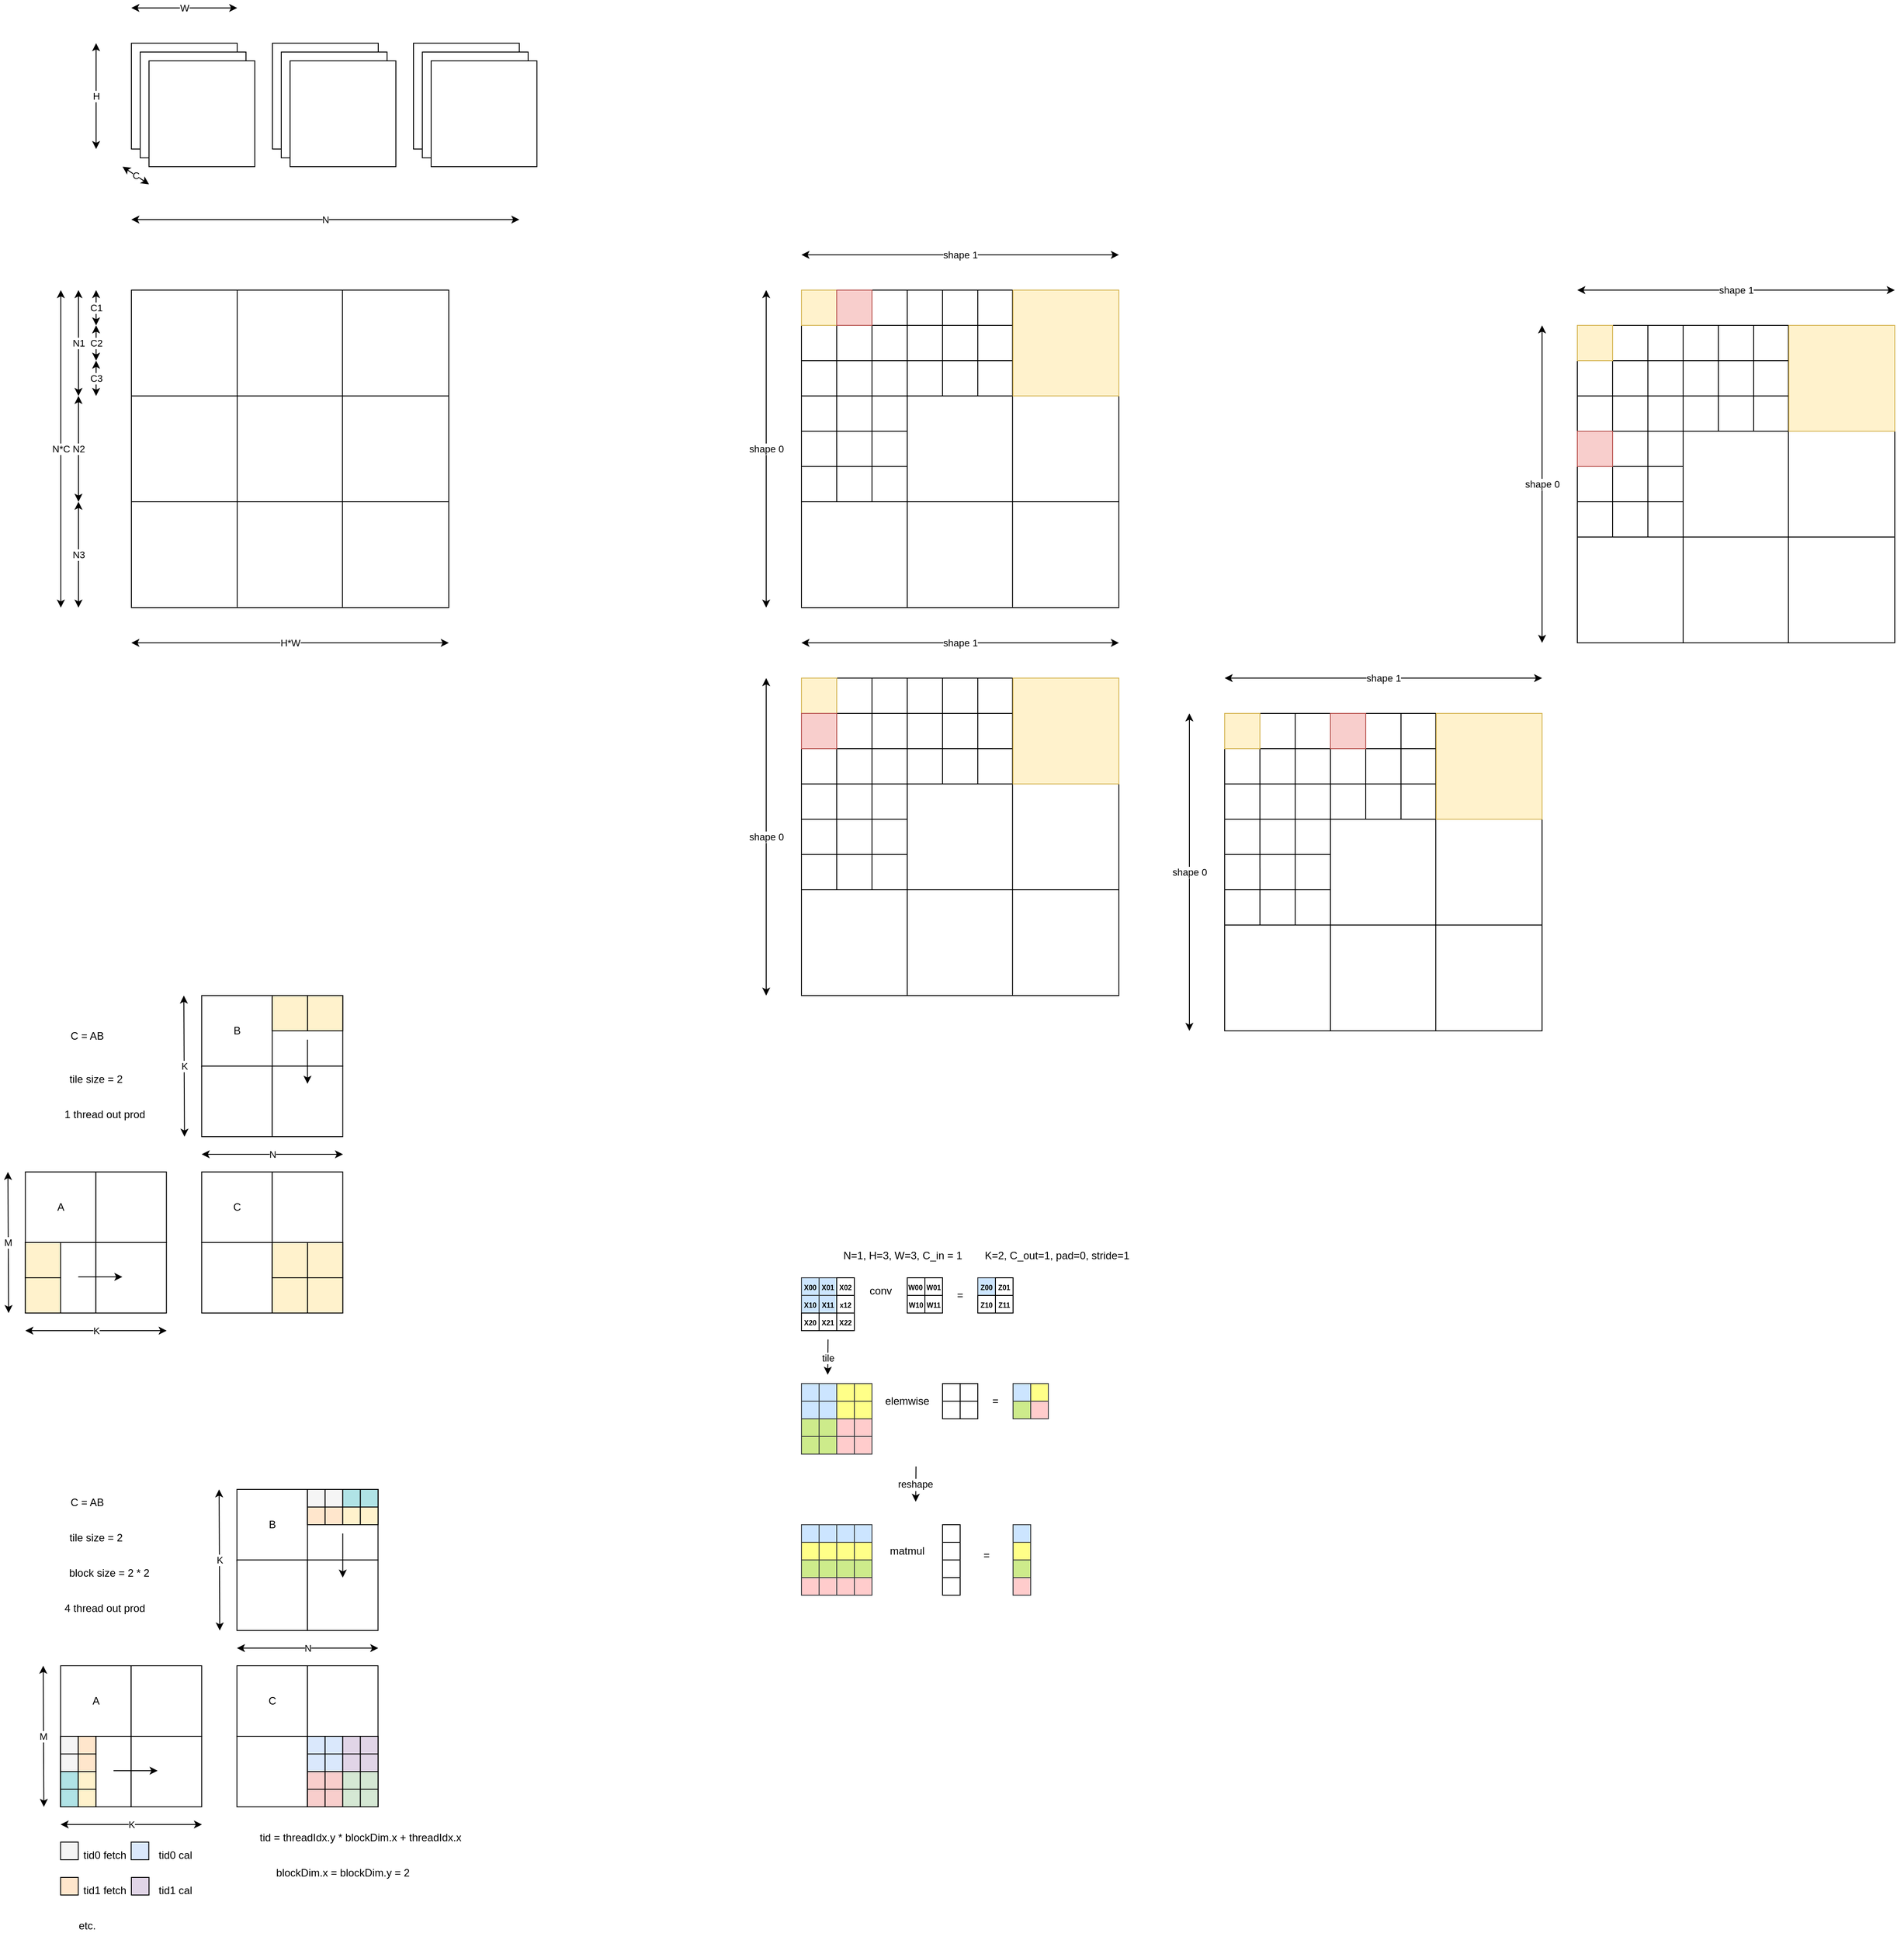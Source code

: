 <mxfile version="24.7.6">
  <diagram name="Page-1" id="Y0RpeH6Es4vmq0wVCik8">
    <mxGraphModel dx="594" dy="329" grid="1" gridSize="10" guides="1" tooltips="1" connect="1" arrows="1" fold="1" page="1" pageScale="1" pageWidth="827" pageHeight="1169" math="0" shadow="0">
      <root>
        <mxCell id="0" />
        <mxCell id="1" parent="0" />
        <mxCell id="5gfJsL5LL4kJKm2D7V63-10" value="" style="rounded=0;whiteSpace=wrap;html=1;" parent="1" vertex="1">
          <mxGeometry x="160" y="120" width="120" height="120" as="geometry" />
        </mxCell>
        <mxCell id="5gfJsL5LL4kJKm2D7V63-11" value="" style="rounded=0;whiteSpace=wrap;html=1;" parent="1" vertex="1">
          <mxGeometry x="170" y="130" width="120" height="120" as="geometry" />
        </mxCell>
        <mxCell id="5gfJsL5LL4kJKm2D7V63-12" value="" style="rounded=0;whiteSpace=wrap;html=1;" parent="1" vertex="1">
          <mxGeometry x="180" y="140" width="120" height="120" as="geometry" />
        </mxCell>
        <mxCell id="5gfJsL5LL4kJKm2D7V63-13" value="" style="rounded=0;whiteSpace=wrap;html=1;" parent="1" vertex="1">
          <mxGeometry x="320" y="120" width="120" height="120" as="geometry" />
        </mxCell>
        <mxCell id="5gfJsL5LL4kJKm2D7V63-14" value="" style="rounded=0;whiteSpace=wrap;html=1;" parent="1" vertex="1">
          <mxGeometry x="330" y="130" width="120" height="120" as="geometry" />
        </mxCell>
        <mxCell id="5gfJsL5LL4kJKm2D7V63-15" value="" style="rounded=0;whiteSpace=wrap;html=1;" parent="1" vertex="1">
          <mxGeometry x="340" y="140" width="120" height="120" as="geometry" />
        </mxCell>
        <mxCell id="5gfJsL5LL4kJKm2D7V63-16" value="" style="rounded=0;whiteSpace=wrap;html=1;" parent="1" vertex="1">
          <mxGeometry x="480" y="120" width="120" height="120" as="geometry" />
        </mxCell>
        <mxCell id="5gfJsL5LL4kJKm2D7V63-17" value="" style="rounded=0;whiteSpace=wrap;html=1;" parent="1" vertex="1">
          <mxGeometry x="490" y="130" width="120" height="120" as="geometry" />
        </mxCell>
        <mxCell id="5gfJsL5LL4kJKm2D7V63-18" value="" style="rounded=0;whiteSpace=wrap;html=1;" parent="1" vertex="1">
          <mxGeometry x="500" y="140" width="120" height="120" as="geometry" />
        </mxCell>
        <mxCell id="5gfJsL5LL4kJKm2D7V63-19" value="N" style="endArrow=classic;startArrow=classic;html=1;rounded=0;" parent="1" edge="1">
          <mxGeometry width="50" height="50" relative="1" as="geometry">
            <mxPoint x="160" y="320" as="sourcePoint" />
            <mxPoint x="600" y="320" as="targetPoint" />
          </mxGeometry>
        </mxCell>
        <mxCell id="5gfJsL5LL4kJKm2D7V63-20" value="C" style="endArrow=classic;startArrow=classic;html=1;rounded=0;" parent="1" edge="1">
          <mxGeometry width="50" height="50" relative="1" as="geometry">
            <mxPoint x="180" y="280" as="sourcePoint" />
            <mxPoint x="150" y="260" as="targetPoint" />
          </mxGeometry>
        </mxCell>
        <mxCell id="5gfJsL5LL4kJKm2D7V63-21" value="H" style="endArrow=classic;startArrow=classic;html=1;rounded=0;" parent="1" edge="1">
          <mxGeometry width="50" height="50" relative="1" as="geometry">
            <mxPoint x="120" y="240" as="sourcePoint" />
            <mxPoint x="120" y="120" as="targetPoint" />
          </mxGeometry>
        </mxCell>
        <mxCell id="5gfJsL5LL4kJKm2D7V63-27" value="W" style="endArrow=classic;startArrow=classic;html=1;rounded=0;" parent="1" edge="1">
          <mxGeometry width="50" height="50" relative="1" as="geometry">
            <mxPoint x="160" y="80" as="sourcePoint" />
            <mxPoint x="280" y="80" as="targetPoint" />
          </mxGeometry>
        </mxCell>
        <mxCell id="5gfJsL5LL4kJKm2D7V63-29" value="" style="rounded=0;whiteSpace=wrap;html=1;" parent="1" vertex="1">
          <mxGeometry x="160" y="400" width="360" height="360" as="geometry" />
        </mxCell>
        <mxCell id="5gfJsL5LL4kJKm2D7V63-32" value="" style="endArrow=none;html=1;rounded=0;" parent="1" edge="1">
          <mxGeometry width="50" height="50" relative="1" as="geometry">
            <mxPoint x="280" y="760" as="sourcePoint" />
            <mxPoint x="280" y="400" as="targetPoint" />
          </mxGeometry>
        </mxCell>
        <mxCell id="5gfJsL5LL4kJKm2D7V63-33" value="" style="endArrow=none;html=1;rounded=0;" parent="1" edge="1">
          <mxGeometry width="50" height="50" relative="1" as="geometry">
            <mxPoint x="399.41" y="760" as="sourcePoint" />
            <mxPoint x="399.41" y="400" as="targetPoint" />
          </mxGeometry>
        </mxCell>
        <mxCell id="5gfJsL5LL4kJKm2D7V63-34" value="" style="endArrow=none;html=1;rounded=0;" parent="1" edge="1">
          <mxGeometry width="50" height="50" relative="1" as="geometry">
            <mxPoint x="160" y="520" as="sourcePoint" />
            <mxPoint x="520" y="520" as="targetPoint" />
          </mxGeometry>
        </mxCell>
        <mxCell id="5gfJsL5LL4kJKm2D7V63-35" value="" style="endArrow=none;html=1;rounded=0;" parent="1" edge="1">
          <mxGeometry width="50" height="50" relative="1" as="geometry">
            <mxPoint x="160" y="640" as="sourcePoint" />
            <mxPoint x="520" y="640" as="targetPoint" />
          </mxGeometry>
        </mxCell>
        <mxCell id="5gfJsL5LL4kJKm2D7V63-36" value="N*C" style="endArrow=classic;startArrow=classic;html=1;rounded=0;" parent="1" edge="1">
          <mxGeometry width="50" height="50" relative="1" as="geometry">
            <mxPoint x="80" y="760" as="sourcePoint" />
            <mxPoint x="80" y="400" as="targetPoint" />
          </mxGeometry>
        </mxCell>
        <mxCell id="5gfJsL5LL4kJKm2D7V63-38" value="H*W" style="endArrow=classic;startArrow=classic;html=1;rounded=0;" parent="1" edge="1">
          <mxGeometry width="50" height="50" relative="1" as="geometry">
            <mxPoint x="160" y="800" as="sourcePoint" />
            <mxPoint x="520" y="800" as="targetPoint" />
          </mxGeometry>
        </mxCell>
        <mxCell id="5gfJsL5LL4kJKm2D7V63-40" value="N1" style="endArrow=classic;startArrow=classic;html=1;rounded=0;" parent="1" edge="1">
          <mxGeometry width="50" height="50" relative="1" as="geometry">
            <mxPoint x="100" y="520" as="sourcePoint" />
            <mxPoint x="100" y="400" as="targetPoint" />
          </mxGeometry>
        </mxCell>
        <mxCell id="5gfJsL5LL4kJKm2D7V63-41" value="C1" style="endArrow=classic;startArrow=classic;html=1;rounded=0;" parent="1" edge="1">
          <mxGeometry width="50" height="50" relative="1" as="geometry">
            <mxPoint x="120" y="440" as="sourcePoint" />
            <mxPoint x="120" y="400" as="targetPoint" />
          </mxGeometry>
        </mxCell>
        <mxCell id="5gfJsL5LL4kJKm2D7V63-42" value="C2" style="endArrow=classic;startArrow=classic;html=1;rounded=0;" parent="1" edge="1">
          <mxGeometry width="50" height="50" relative="1" as="geometry">
            <mxPoint x="120" y="480" as="sourcePoint" />
            <mxPoint x="120" y="440" as="targetPoint" />
          </mxGeometry>
        </mxCell>
        <mxCell id="5gfJsL5LL4kJKm2D7V63-43" value="C3" style="endArrow=classic;startArrow=classic;html=1;rounded=0;" parent="1" edge="1">
          <mxGeometry width="50" height="50" relative="1" as="geometry">
            <mxPoint x="120" y="520" as="sourcePoint" />
            <mxPoint x="120" y="480" as="targetPoint" />
          </mxGeometry>
        </mxCell>
        <mxCell id="5gfJsL5LL4kJKm2D7V63-44" value="N2" style="endArrow=classic;startArrow=classic;html=1;rounded=0;" parent="1" edge="1">
          <mxGeometry width="50" height="50" relative="1" as="geometry">
            <mxPoint x="100" y="640" as="sourcePoint" />
            <mxPoint x="100" y="520" as="targetPoint" />
          </mxGeometry>
        </mxCell>
        <mxCell id="5gfJsL5LL4kJKm2D7V63-45" value="N3" style="endArrow=classic;startArrow=classic;html=1;rounded=0;" parent="1" edge="1">
          <mxGeometry width="50" height="50" relative="1" as="geometry">
            <mxPoint x="100" y="760" as="sourcePoint" />
            <mxPoint x="100" y="640" as="targetPoint" />
            <mxPoint as="offset" />
          </mxGeometry>
        </mxCell>
        <mxCell id="5LO4a_pjl5MqXzfJr9-C-6" value="" style="rounded=0;whiteSpace=wrap;html=1;" parent="1" vertex="1">
          <mxGeometry x="920" y="400" width="360" height="360" as="geometry" />
        </mxCell>
        <mxCell id="5LO4a_pjl5MqXzfJr9-C-7" value="" style="endArrow=none;html=1;rounded=0;" parent="1" edge="1">
          <mxGeometry width="50" height="50" relative="1" as="geometry">
            <mxPoint x="1040" y="760" as="sourcePoint" />
            <mxPoint x="1040" y="400" as="targetPoint" />
          </mxGeometry>
        </mxCell>
        <mxCell id="5LO4a_pjl5MqXzfJr9-C-8" value="" style="endArrow=none;html=1;rounded=0;" parent="1" edge="1">
          <mxGeometry width="50" height="50" relative="1" as="geometry">
            <mxPoint x="1159.41" y="760" as="sourcePoint" />
            <mxPoint x="1159.41" y="400" as="targetPoint" />
          </mxGeometry>
        </mxCell>
        <mxCell id="5LO4a_pjl5MqXzfJr9-C-9" value="" style="endArrow=none;html=1;rounded=0;" parent="1" edge="1">
          <mxGeometry width="50" height="50" relative="1" as="geometry">
            <mxPoint x="920" y="520" as="sourcePoint" />
            <mxPoint x="1280" y="520" as="targetPoint" />
          </mxGeometry>
        </mxCell>
        <mxCell id="5LO4a_pjl5MqXzfJr9-C-10" value="" style="endArrow=none;html=1;rounded=0;" parent="1" edge="1">
          <mxGeometry width="50" height="50" relative="1" as="geometry">
            <mxPoint x="920" y="640" as="sourcePoint" />
            <mxPoint x="1280" y="640" as="targetPoint" />
          </mxGeometry>
        </mxCell>
        <mxCell id="5LO4a_pjl5MqXzfJr9-C-11" value="" style="endArrow=none;html=1;rounded=0;" parent="1" edge="1">
          <mxGeometry width="50" height="50" relative="1" as="geometry">
            <mxPoint x="920" y="440" as="sourcePoint" />
            <mxPoint x="1160" y="440" as="targetPoint" />
          </mxGeometry>
        </mxCell>
        <mxCell id="5LO4a_pjl5MqXzfJr9-C-12" value="" style="endArrow=none;html=1;rounded=0;" parent="1" edge="1">
          <mxGeometry width="50" height="50" relative="1" as="geometry">
            <mxPoint x="920" y="480" as="sourcePoint" />
            <mxPoint x="1160" y="480" as="targetPoint" />
          </mxGeometry>
        </mxCell>
        <mxCell id="5LO4a_pjl5MqXzfJr9-C-13" value="" style="endArrow=none;html=1;rounded=0;exitX=0.111;exitY=-0.001;exitDx=0;exitDy=0;exitPerimeter=0;" parent="1" source="5LO4a_pjl5MqXzfJr9-C-6" edge="1">
          <mxGeometry width="50" height="50" relative="1" as="geometry">
            <mxPoint x="950" y="570" as="sourcePoint" />
            <mxPoint x="960" y="640" as="targetPoint" />
          </mxGeometry>
        </mxCell>
        <mxCell id="5LO4a_pjl5MqXzfJr9-C-14" value="" style="endArrow=none;html=1;rounded=0;exitX=0.111;exitY=-0.001;exitDx=0;exitDy=0;exitPerimeter=0;" parent="1" edge="1">
          <mxGeometry width="50" height="50" relative="1" as="geometry">
            <mxPoint x="1000" y="400" as="sourcePoint" />
            <mxPoint x="1000" y="640" as="targetPoint" />
          </mxGeometry>
        </mxCell>
        <mxCell id="5LO4a_pjl5MqXzfJr9-C-15" value="" style="endArrow=none;html=1;rounded=0;exitX=0.111;exitY=-0.001;exitDx=0;exitDy=0;exitPerimeter=0;" parent="1" edge="1">
          <mxGeometry width="50" height="50" relative="1" as="geometry">
            <mxPoint x="1080" y="400" as="sourcePoint" />
            <mxPoint x="1080" y="520" as="targetPoint" />
          </mxGeometry>
        </mxCell>
        <mxCell id="5LO4a_pjl5MqXzfJr9-C-16" value="" style="endArrow=none;html=1;rounded=0;exitX=0.111;exitY=-0.001;exitDx=0;exitDy=0;exitPerimeter=0;" parent="1" edge="1">
          <mxGeometry width="50" height="50" relative="1" as="geometry">
            <mxPoint x="1120" y="400" as="sourcePoint" />
            <mxPoint x="1120" y="520" as="targetPoint" />
          </mxGeometry>
        </mxCell>
        <mxCell id="5LO4a_pjl5MqXzfJr9-C-17" value="" style="endArrow=none;html=1;rounded=0;" parent="1" edge="1">
          <mxGeometry width="50" height="50" relative="1" as="geometry">
            <mxPoint x="920" y="560" as="sourcePoint" />
            <mxPoint x="1040" y="560" as="targetPoint" />
          </mxGeometry>
        </mxCell>
        <mxCell id="5LO4a_pjl5MqXzfJr9-C-18" value="" style="endArrow=none;html=1;rounded=0;" parent="1" edge="1">
          <mxGeometry width="50" height="50" relative="1" as="geometry">
            <mxPoint x="920" y="600" as="sourcePoint" />
            <mxPoint x="1040" y="600" as="targetPoint" />
          </mxGeometry>
        </mxCell>
        <mxCell id="5LO4a_pjl5MqXzfJr9-C-19" value="" style="rounded=0;whiteSpace=wrap;html=1;fillColor=#fff2cc;strokeColor=#d6b656;" parent="1" vertex="1">
          <mxGeometry x="1160" y="400" width="120" height="120" as="geometry" />
        </mxCell>
        <mxCell id="5LO4a_pjl5MqXzfJr9-C-20" value="shape 1" style="endArrow=classic;startArrow=classic;html=1;rounded=0;" parent="1" edge="1">
          <mxGeometry width="50" height="50" relative="1" as="geometry">
            <mxPoint x="920" y="360" as="sourcePoint" />
            <mxPoint x="1280" y="360" as="targetPoint" />
          </mxGeometry>
        </mxCell>
        <mxCell id="5LO4a_pjl5MqXzfJr9-C-21" value="shape 0" style="endArrow=classic;startArrow=classic;html=1;rounded=0;" parent="1" edge="1">
          <mxGeometry width="50" height="50" relative="1" as="geometry">
            <mxPoint x="880" y="760" as="sourcePoint" />
            <mxPoint x="880" y="400" as="targetPoint" />
          </mxGeometry>
        </mxCell>
        <mxCell id="5LO4a_pjl5MqXzfJr9-C-22" value="" style="rounded=0;whiteSpace=wrap;html=1;fillColor=#fff2cc;strokeColor=#d6b656;" parent="1" vertex="1">
          <mxGeometry x="920" y="400" width="40" height="40" as="geometry" />
        </mxCell>
        <mxCell id="5LO4a_pjl5MqXzfJr9-C-23" value="" style="rounded=0;whiteSpace=wrap;html=1;fillColor=#f8cecc;strokeColor=#b85450;" parent="1" vertex="1">
          <mxGeometry x="960" y="400" width="40" height="40" as="geometry" />
        </mxCell>
        <mxCell id="5LO4a_pjl5MqXzfJr9-C-25" value="" style="rounded=0;whiteSpace=wrap;html=1;" parent="1" vertex="1">
          <mxGeometry x="920" y="840" width="360" height="360" as="geometry" />
        </mxCell>
        <mxCell id="5LO4a_pjl5MqXzfJr9-C-26" value="" style="endArrow=none;html=1;rounded=0;" parent="1" edge="1">
          <mxGeometry width="50" height="50" relative="1" as="geometry">
            <mxPoint x="1040" y="1200" as="sourcePoint" />
            <mxPoint x="1040" y="840" as="targetPoint" />
          </mxGeometry>
        </mxCell>
        <mxCell id="5LO4a_pjl5MqXzfJr9-C-27" value="" style="endArrow=none;html=1;rounded=0;" parent="1" edge="1">
          <mxGeometry width="50" height="50" relative="1" as="geometry">
            <mxPoint x="1159.41" y="1200" as="sourcePoint" />
            <mxPoint x="1159.41" y="840" as="targetPoint" />
          </mxGeometry>
        </mxCell>
        <mxCell id="5LO4a_pjl5MqXzfJr9-C-28" value="" style="endArrow=none;html=1;rounded=0;" parent="1" edge="1">
          <mxGeometry width="50" height="50" relative="1" as="geometry">
            <mxPoint x="920" y="960" as="sourcePoint" />
            <mxPoint x="1280" y="960" as="targetPoint" />
          </mxGeometry>
        </mxCell>
        <mxCell id="5LO4a_pjl5MqXzfJr9-C-29" value="" style="endArrow=none;html=1;rounded=0;" parent="1" edge="1">
          <mxGeometry width="50" height="50" relative="1" as="geometry">
            <mxPoint x="920" y="1080" as="sourcePoint" />
            <mxPoint x="1280" y="1080" as="targetPoint" />
          </mxGeometry>
        </mxCell>
        <mxCell id="5LO4a_pjl5MqXzfJr9-C-30" value="" style="endArrow=none;html=1;rounded=0;" parent="1" edge="1">
          <mxGeometry width="50" height="50" relative="1" as="geometry">
            <mxPoint x="920" y="880" as="sourcePoint" />
            <mxPoint x="1160" y="880" as="targetPoint" />
          </mxGeometry>
        </mxCell>
        <mxCell id="5LO4a_pjl5MqXzfJr9-C-31" value="" style="endArrow=none;html=1;rounded=0;" parent="1" edge="1">
          <mxGeometry width="50" height="50" relative="1" as="geometry">
            <mxPoint x="920" y="920" as="sourcePoint" />
            <mxPoint x="1160" y="920" as="targetPoint" />
          </mxGeometry>
        </mxCell>
        <mxCell id="5LO4a_pjl5MqXzfJr9-C-32" value="" style="endArrow=none;html=1;rounded=0;exitX=0.111;exitY=-0.001;exitDx=0;exitDy=0;exitPerimeter=0;" parent="1" source="5LO4a_pjl5MqXzfJr9-C-25" edge="1">
          <mxGeometry width="50" height="50" relative="1" as="geometry">
            <mxPoint x="950" y="1010" as="sourcePoint" />
            <mxPoint x="960" y="1080" as="targetPoint" />
          </mxGeometry>
        </mxCell>
        <mxCell id="5LO4a_pjl5MqXzfJr9-C-33" value="" style="endArrow=none;html=1;rounded=0;exitX=0.111;exitY=-0.001;exitDx=0;exitDy=0;exitPerimeter=0;" parent="1" edge="1">
          <mxGeometry width="50" height="50" relative="1" as="geometry">
            <mxPoint x="1000" y="840" as="sourcePoint" />
            <mxPoint x="1000" y="1080" as="targetPoint" />
          </mxGeometry>
        </mxCell>
        <mxCell id="5LO4a_pjl5MqXzfJr9-C-34" value="" style="endArrow=none;html=1;rounded=0;exitX=0.111;exitY=-0.001;exitDx=0;exitDy=0;exitPerimeter=0;" parent="1" edge="1">
          <mxGeometry width="50" height="50" relative="1" as="geometry">
            <mxPoint x="1080" y="840" as="sourcePoint" />
            <mxPoint x="1080" y="960" as="targetPoint" />
          </mxGeometry>
        </mxCell>
        <mxCell id="5LO4a_pjl5MqXzfJr9-C-35" value="" style="endArrow=none;html=1;rounded=0;exitX=0.111;exitY=-0.001;exitDx=0;exitDy=0;exitPerimeter=0;" parent="1" edge="1">
          <mxGeometry width="50" height="50" relative="1" as="geometry">
            <mxPoint x="1120" y="840" as="sourcePoint" />
            <mxPoint x="1120" y="960" as="targetPoint" />
          </mxGeometry>
        </mxCell>
        <mxCell id="5LO4a_pjl5MqXzfJr9-C-36" value="" style="endArrow=none;html=1;rounded=0;" parent="1" edge="1">
          <mxGeometry width="50" height="50" relative="1" as="geometry">
            <mxPoint x="920" y="1000" as="sourcePoint" />
            <mxPoint x="1040" y="1000" as="targetPoint" />
          </mxGeometry>
        </mxCell>
        <mxCell id="5LO4a_pjl5MqXzfJr9-C-37" value="" style="endArrow=none;html=1;rounded=0;" parent="1" edge="1">
          <mxGeometry width="50" height="50" relative="1" as="geometry">
            <mxPoint x="920" y="1040" as="sourcePoint" />
            <mxPoint x="1040" y="1040" as="targetPoint" />
          </mxGeometry>
        </mxCell>
        <mxCell id="5LO4a_pjl5MqXzfJr9-C-38" value="" style="rounded=0;whiteSpace=wrap;html=1;fillColor=#fff2cc;strokeColor=#d6b656;" parent="1" vertex="1">
          <mxGeometry x="1160" y="840" width="120" height="120" as="geometry" />
        </mxCell>
        <mxCell id="5LO4a_pjl5MqXzfJr9-C-39" value="shape 1" style="endArrow=classic;startArrow=classic;html=1;rounded=0;" parent="1" edge="1">
          <mxGeometry width="50" height="50" relative="1" as="geometry">
            <mxPoint x="920" y="800" as="sourcePoint" />
            <mxPoint x="1280" y="800" as="targetPoint" />
          </mxGeometry>
        </mxCell>
        <mxCell id="5LO4a_pjl5MqXzfJr9-C-40" value="shape 0" style="endArrow=classic;startArrow=classic;html=1;rounded=0;" parent="1" edge="1">
          <mxGeometry width="50" height="50" relative="1" as="geometry">
            <mxPoint x="880" y="1200" as="sourcePoint" />
            <mxPoint x="880" y="840" as="targetPoint" />
          </mxGeometry>
        </mxCell>
        <mxCell id="5LO4a_pjl5MqXzfJr9-C-41" value="" style="rounded=0;whiteSpace=wrap;html=1;fillColor=#fff2cc;strokeColor=#d6b656;" parent="1" vertex="1">
          <mxGeometry x="920" y="840" width="40" height="40" as="geometry" />
        </mxCell>
        <mxCell id="5LO4a_pjl5MqXzfJr9-C-42" value="" style="rounded=0;whiteSpace=wrap;html=1;fillColor=#f8cecc;strokeColor=#b85450;" parent="1" vertex="1">
          <mxGeometry x="920" y="880" width="40" height="40" as="geometry" />
        </mxCell>
        <mxCell id="5LO4a_pjl5MqXzfJr9-C-45" value="" style="rounded=0;whiteSpace=wrap;html=1;" parent="1" vertex="1">
          <mxGeometry x="1400" y="880" width="360" height="360" as="geometry" />
        </mxCell>
        <mxCell id="5LO4a_pjl5MqXzfJr9-C-46" value="" style="endArrow=none;html=1;rounded=0;" parent="1" edge="1">
          <mxGeometry width="50" height="50" relative="1" as="geometry">
            <mxPoint x="1520" y="1240" as="sourcePoint" />
            <mxPoint x="1520" y="880" as="targetPoint" />
          </mxGeometry>
        </mxCell>
        <mxCell id="5LO4a_pjl5MqXzfJr9-C-47" value="" style="endArrow=none;html=1;rounded=0;" parent="1" edge="1">
          <mxGeometry width="50" height="50" relative="1" as="geometry">
            <mxPoint x="1639.41" y="1240" as="sourcePoint" />
            <mxPoint x="1639.41" y="880" as="targetPoint" />
          </mxGeometry>
        </mxCell>
        <mxCell id="5LO4a_pjl5MqXzfJr9-C-48" value="" style="endArrow=none;html=1;rounded=0;" parent="1" edge="1">
          <mxGeometry width="50" height="50" relative="1" as="geometry">
            <mxPoint x="1400" y="1000" as="sourcePoint" />
            <mxPoint x="1760" y="1000" as="targetPoint" />
          </mxGeometry>
        </mxCell>
        <mxCell id="5LO4a_pjl5MqXzfJr9-C-49" value="" style="endArrow=none;html=1;rounded=0;" parent="1" edge="1">
          <mxGeometry width="50" height="50" relative="1" as="geometry">
            <mxPoint x="1400" y="1120" as="sourcePoint" />
            <mxPoint x="1760" y="1120" as="targetPoint" />
          </mxGeometry>
        </mxCell>
        <mxCell id="5LO4a_pjl5MqXzfJr9-C-50" value="" style="endArrow=none;html=1;rounded=0;" parent="1" edge="1">
          <mxGeometry width="50" height="50" relative="1" as="geometry">
            <mxPoint x="1400" y="920" as="sourcePoint" />
            <mxPoint x="1640" y="920" as="targetPoint" />
          </mxGeometry>
        </mxCell>
        <mxCell id="5LO4a_pjl5MqXzfJr9-C-51" value="" style="endArrow=none;html=1;rounded=0;" parent="1" edge="1">
          <mxGeometry width="50" height="50" relative="1" as="geometry">
            <mxPoint x="1400" y="960" as="sourcePoint" />
            <mxPoint x="1640" y="960" as="targetPoint" />
          </mxGeometry>
        </mxCell>
        <mxCell id="5LO4a_pjl5MqXzfJr9-C-52" value="" style="endArrow=none;html=1;rounded=0;exitX=0.111;exitY=-0.001;exitDx=0;exitDy=0;exitPerimeter=0;" parent="1" source="5LO4a_pjl5MqXzfJr9-C-45" edge="1">
          <mxGeometry width="50" height="50" relative="1" as="geometry">
            <mxPoint x="1430" y="1050" as="sourcePoint" />
            <mxPoint x="1440" y="1120" as="targetPoint" />
          </mxGeometry>
        </mxCell>
        <mxCell id="5LO4a_pjl5MqXzfJr9-C-53" value="" style="endArrow=none;html=1;rounded=0;exitX=0.111;exitY=-0.001;exitDx=0;exitDy=0;exitPerimeter=0;" parent="1" edge="1">
          <mxGeometry width="50" height="50" relative="1" as="geometry">
            <mxPoint x="1480" y="880" as="sourcePoint" />
            <mxPoint x="1480" y="1120" as="targetPoint" />
          </mxGeometry>
        </mxCell>
        <mxCell id="5LO4a_pjl5MqXzfJr9-C-54" value="" style="endArrow=none;html=1;rounded=0;exitX=0.111;exitY=-0.001;exitDx=0;exitDy=0;exitPerimeter=0;" parent="1" edge="1">
          <mxGeometry width="50" height="50" relative="1" as="geometry">
            <mxPoint x="1560" y="880" as="sourcePoint" />
            <mxPoint x="1560" y="1000" as="targetPoint" />
          </mxGeometry>
        </mxCell>
        <mxCell id="5LO4a_pjl5MqXzfJr9-C-55" value="" style="endArrow=none;html=1;rounded=0;exitX=0.111;exitY=-0.001;exitDx=0;exitDy=0;exitPerimeter=0;" parent="1" edge="1">
          <mxGeometry width="50" height="50" relative="1" as="geometry">
            <mxPoint x="1600" y="880" as="sourcePoint" />
            <mxPoint x="1600" y="1000" as="targetPoint" />
          </mxGeometry>
        </mxCell>
        <mxCell id="5LO4a_pjl5MqXzfJr9-C-56" value="" style="endArrow=none;html=1;rounded=0;" parent="1" edge="1">
          <mxGeometry width="50" height="50" relative="1" as="geometry">
            <mxPoint x="1400" y="1040" as="sourcePoint" />
            <mxPoint x="1520" y="1040" as="targetPoint" />
          </mxGeometry>
        </mxCell>
        <mxCell id="5LO4a_pjl5MqXzfJr9-C-57" value="" style="endArrow=none;html=1;rounded=0;" parent="1" edge="1">
          <mxGeometry width="50" height="50" relative="1" as="geometry">
            <mxPoint x="1400" y="1080" as="sourcePoint" />
            <mxPoint x="1520" y="1080" as="targetPoint" />
          </mxGeometry>
        </mxCell>
        <mxCell id="5LO4a_pjl5MqXzfJr9-C-58" value="" style="rounded=0;whiteSpace=wrap;html=1;fillColor=#fff2cc;strokeColor=#d6b656;" parent="1" vertex="1">
          <mxGeometry x="1640" y="880" width="120" height="120" as="geometry" />
        </mxCell>
        <mxCell id="5LO4a_pjl5MqXzfJr9-C-59" value="shape 1" style="endArrow=classic;startArrow=classic;html=1;rounded=0;" parent="1" edge="1">
          <mxGeometry width="50" height="50" relative="1" as="geometry">
            <mxPoint x="1400" y="840" as="sourcePoint" />
            <mxPoint x="1760" y="840" as="targetPoint" />
          </mxGeometry>
        </mxCell>
        <mxCell id="5LO4a_pjl5MqXzfJr9-C-60" value="shape 0" style="endArrow=classic;startArrow=classic;html=1;rounded=0;" parent="1" edge="1">
          <mxGeometry width="50" height="50" relative="1" as="geometry">
            <mxPoint x="1360" y="1240" as="sourcePoint" />
            <mxPoint x="1360" y="880" as="targetPoint" />
          </mxGeometry>
        </mxCell>
        <mxCell id="5LO4a_pjl5MqXzfJr9-C-61" value="" style="rounded=0;whiteSpace=wrap;html=1;fillColor=#fff2cc;strokeColor=#d6b656;" parent="1" vertex="1">
          <mxGeometry x="1400" y="880" width="40" height="40" as="geometry" />
        </mxCell>
        <mxCell id="5LO4a_pjl5MqXzfJr9-C-62" value="" style="rounded=0;whiteSpace=wrap;html=1;fillColor=#f8cecc;strokeColor=#b85450;" parent="1" vertex="1">
          <mxGeometry x="1520" y="880" width="40" height="40" as="geometry" />
        </mxCell>
        <mxCell id="5LO4a_pjl5MqXzfJr9-C-83" value="" style="rounded=0;whiteSpace=wrap;html=1;" parent="1" vertex="1">
          <mxGeometry x="1800" y="440" width="360" height="360" as="geometry" />
        </mxCell>
        <mxCell id="5LO4a_pjl5MqXzfJr9-C-84" value="" style="endArrow=none;html=1;rounded=0;" parent="1" edge="1">
          <mxGeometry width="50" height="50" relative="1" as="geometry">
            <mxPoint x="1920" y="800" as="sourcePoint" />
            <mxPoint x="1920" y="440" as="targetPoint" />
          </mxGeometry>
        </mxCell>
        <mxCell id="5LO4a_pjl5MqXzfJr9-C-85" value="" style="endArrow=none;html=1;rounded=0;" parent="1" edge="1">
          <mxGeometry width="50" height="50" relative="1" as="geometry">
            <mxPoint x="2039.41" y="800" as="sourcePoint" />
            <mxPoint x="2039.41" y="440" as="targetPoint" />
          </mxGeometry>
        </mxCell>
        <mxCell id="5LO4a_pjl5MqXzfJr9-C-86" value="" style="endArrow=none;html=1;rounded=0;" parent="1" edge="1">
          <mxGeometry width="50" height="50" relative="1" as="geometry">
            <mxPoint x="1800" y="560" as="sourcePoint" />
            <mxPoint x="2160" y="560" as="targetPoint" />
          </mxGeometry>
        </mxCell>
        <mxCell id="5LO4a_pjl5MqXzfJr9-C-87" value="" style="endArrow=none;html=1;rounded=0;" parent="1" edge="1">
          <mxGeometry width="50" height="50" relative="1" as="geometry">
            <mxPoint x="1800" y="680" as="sourcePoint" />
            <mxPoint x="2160" y="680" as="targetPoint" />
          </mxGeometry>
        </mxCell>
        <mxCell id="5LO4a_pjl5MqXzfJr9-C-88" value="" style="endArrow=none;html=1;rounded=0;" parent="1" edge="1">
          <mxGeometry width="50" height="50" relative="1" as="geometry">
            <mxPoint x="1800" y="480" as="sourcePoint" />
            <mxPoint x="2040" y="480" as="targetPoint" />
          </mxGeometry>
        </mxCell>
        <mxCell id="5LO4a_pjl5MqXzfJr9-C-89" value="" style="endArrow=none;html=1;rounded=0;" parent="1" edge="1">
          <mxGeometry width="50" height="50" relative="1" as="geometry">
            <mxPoint x="1800" y="520" as="sourcePoint" />
            <mxPoint x="2040" y="520" as="targetPoint" />
          </mxGeometry>
        </mxCell>
        <mxCell id="5LO4a_pjl5MqXzfJr9-C-90" value="" style="endArrow=none;html=1;rounded=0;exitX=0.111;exitY=-0.001;exitDx=0;exitDy=0;exitPerimeter=0;" parent="1" source="5LO4a_pjl5MqXzfJr9-C-83" edge="1">
          <mxGeometry width="50" height="50" relative="1" as="geometry">
            <mxPoint x="1830" y="610" as="sourcePoint" />
            <mxPoint x="1840" y="680" as="targetPoint" />
          </mxGeometry>
        </mxCell>
        <mxCell id="5LO4a_pjl5MqXzfJr9-C-91" value="" style="endArrow=none;html=1;rounded=0;exitX=0.111;exitY=-0.001;exitDx=0;exitDy=0;exitPerimeter=0;" parent="1" edge="1">
          <mxGeometry width="50" height="50" relative="1" as="geometry">
            <mxPoint x="1880" y="440" as="sourcePoint" />
            <mxPoint x="1880" y="680" as="targetPoint" />
          </mxGeometry>
        </mxCell>
        <mxCell id="5LO4a_pjl5MqXzfJr9-C-92" value="" style="endArrow=none;html=1;rounded=0;exitX=0.111;exitY=-0.001;exitDx=0;exitDy=0;exitPerimeter=0;" parent="1" edge="1">
          <mxGeometry width="50" height="50" relative="1" as="geometry">
            <mxPoint x="1960" y="440" as="sourcePoint" />
            <mxPoint x="1960" y="560" as="targetPoint" />
          </mxGeometry>
        </mxCell>
        <mxCell id="5LO4a_pjl5MqXzfJr9-C-93" value="" style="endArrow=none;html=1;rounded=0;exitX=0.111;exitY=-0.001;exitDx=0;exitDy=0;exitPerimeter=0;" parent="1" edge="1">
          <mxGeometry width="50" height="50" relative="1" as="geometry">
            <mxPoint x="2000" y="440" as="sourcePoint" />
            <mxPoint x="2000" y="560" as="targetPoint" />
          </mxGeometry>
        </mxCell>
        <mxCell id="5LO4a_pjl5MqXzfJr9-C-94" value="" style="endArrow=none;html=1;rounded=0;" parent="1" edge="1">
          <mxGeometry width="50" height="50" relative="1" as="geometry">
            <mxPoint x="1800" y="600" as="sourcePoint" />
            <mxPoint x="1920" y="600" as="targetPoint" />
          </mxGeometry>
        </mxCell>
        <mxCell id="5LO4a_pjl5MqXzfJr9-C-95" value="" style="endArrow=none;html=1;rounded=0;" parent="1" edge="1">
          <mxGeometry width="50" height="50" relative="1" as="geometry">
            <mxPoint x="1800" y="640" as="sourcePoint" />
            <mxPoint x="1920" y="640" as="targetPoint" />
          </mxGeometry>
        </mxCell>
        <mxCell id="5LO4a_pjl5MqXzfJr9-C-96" value="" style="rounded=0;whiteSpace=wrap;html=1;fillColor=#fff2cc;strokeColor=#d6b656;" parent="1" vertex="1">
          <mxGeometry x="2040" y="440" width="120" height="120" as="geometry" />
        </mxCell>
        <mxCell id="5LO4a_pjl5MqXzfJr9-C-97" value="shape 1" style="endArrow=classic;startArrow=classic;html=1;rounded=0;" parent="1" edge="1">
          <mxGeometry width="50" height="50" relative="1" as="geometry">
            <mxPoint x="1800" y="400" as="sourcePoint" />
            <mxPoint x="2160" y="400" as="targetPoint" />
          </mxGeometry>
        </mxCell>
        <mxCell id="5LO4a_pjl5MqXzfJr9-C-98" value="shape 0" style="endArrow=classic;startArrow=classic;html=1;rounded=0;" parent="1" edge="1">
          <mxGeometry width="50" height="50" relative="1" as="geometry">
            <mxPoint x="1760" y="800" as="sourcePoint" />
            <mxPoint x="1760" y="440" as="targetPoint" />
          </mxGeometry>
        </mxCell>
        <mxCell id="5LO4a_pjl5MqXzfJr9-C-99" value="" style="rounded=0;whiteSpace=wrap;html=1;fillColor=#fff2cc;strokeColor=#d6b656;" parent="1" vertex="1">
          <mxGeometry x="1800" y="440" width="40" height="40" as="geometry" />
        </mxCell>
        <mxCell id="5LO4a_pjl5MqXzfJr9-C-100" value="" style="rounded=0;whiteSpace=wrap;html=1;fillColor=#f8cecc;strokeColor=#b85450;" parent="1" vertex="1">
          <mxGeometry x="1800" y="560" width="40" height="40" as="geometry" />
        </mxCell>
        <mxCell id="6vSg6GegdJbDkyeZJpWi-1" value="" style="whiteSpace=wrap;html=1;aspect=fixed;" parent="1" vertex="1">
          <mxGeometry x="239.75" y="1200" width="81" height="81" as="geometry" />
        </mxCell>
        <mxCell id="6vSg6GegdJbDkyeZJpWi-2" value="" style="whiteSpace=wrap;html=1;aspect=fixed;" parent="1" vertex="1">
          <mxGeometry x="319.75" y="1200" width="80" height="80" as="geometry" />
        </mxCell>
        <mxCell id="6vSg6GegdJbDkyeZJpWi-3" value="" style="whiteSpace=wrap;html=1;aspect=fixed;" parent="1" vertex="1">
          <mxGeometry x="239.75" y="1280" width="80" height="80" as="geometry" />
        </mxCell>
        <mxCell id="6vSg6GegdJbDkyeZJpWi-4" value="" style="whiteSpace=wrap;html=1;aspect=fixed;" parent="1" vertex="1">
          <mxGeometry x="319.75" y="1280" width="80" height="80" as="geometry" />
        </mxCell>
        <mxCell id="6vSg6GegdJbDkyeZJpWi-5" value="" style="whiteSpace=wrap;html=1;aspect=fixed;fontStyle=1;fillColor=#fff2cc;strokeColor=#000000;" parent="1" vertex="1">
          <mxGeometry x="359.75" y="1200" width="40" height="40" as="geometry" />
        </mxCell>
        <mxCell id="6vSg6GegdJbDkyeZJpWi-6" value="" style="whiteSpace=wrap;html=1;aspect=fixed;fontStyle=1;fillColor=#fff2cc;strokeColor=#000000;" parent="1" vertex="1">
          <mxGeometry x="319.75" y="1200" width="40" height="40" as="geometry" />
        </mxCell>
        <mxCell id="6vSg6GegdJbDkyeZJpWi-8" value="" style="whiteSpace=wrap;html=1;aspect=fixed;" parent="1" vertex="1">
          <mxGeometry x="39.75" y="1400" width="80" height="80" as="geometry" />
        </mxCell>
        <mxCell id="6vSg6GegdJbDkyeZJpWi-9" value="" style="whiteSpace=wrap;html=1;aspect=fixed;" parent="1" vertex="1">
          <mxGeometry x="119.75" y="1400" width="80" height="80" as="geometry" />
        </mxCell>
        <mxCell id="6vSg6GegdJbDkyeZJpWi-10" value="" style="whiteSpace=wrap;html=1;aspect=fixed;" parent="1" vertex="1">
          <mxGeometry x="39.75" y="1480" width="80" height="80" as="geometry" />
        </mxCell>
        <mxCell id="6vSg6GegdJbDkyeZJpWi-11" value="" style="whiteSpace=wrap;html=1;aspect=fixed;" parent="1" vertex="1">
          <mxGeometry x="119.75" y="1480" width="80" height="80" as="geometry" />
        </mxCell>
        <mxCell id="6vSg6GegdJbDkyeZJpWi-12" value="" style="whiteSpace=wrap;html=1;aspect=fixed;fontStyle=1;fillColor=#fff2cc;strokeColor=#000000;" parent="1" vertex="1">
          <mxGeometry x="39.75" y="1480" width="40" height="40" as="geometry" />
        </mxCell>
        <mxCell id="6vSg6GegdJbDkyeZJpWi-13" value="" style="whiteSpace=wrap;html=1;aspect=fixed;fontStyle=1;fillColor=#fff2cc;strokeColor=#000000;" parent="1" vertex="1">
          <mxGeometry x="39.75" y="1520" width="40" height="40" as="geometry" />
        </mxCell>
        <mxCell id="6vSg6GegdJbDkyeZJpWi-14" value="" style="whiteSpace=wrap;html=1;aspect=fixed;" parent="1" vertex="1">
          <mxGeometry x="239.75" y="1400" width="80" height="80" as="geometry" />
        </mxCell>
        <mxCell id="6vSg6GegdJbDkyeZJpWi-15" value="" style="whiteSpace=wrap;html=1;aspect=fixed;" parent="1" vertex="1">
          <mxGeometry x="319.75" y="1400" width="80" height="80" as="geometry" />
        </mxCell>
        <mxCell id="6vSg6GegdJbDkyeZJpWi-16" value="" style="whiteSpace=wrap;html=1;aspect=fixed;" parent="1" vertex="1">
          <mxGeometry x="239.75" y="1480" width="80" height="80" as="geometry" />
        </mxCell>
        <mxCell id="6vSg6GegdJbDkyeZJpWi-17" value="" style="whiteSpace=wrap;html=1;aspect=fixed;" parent="1" vertex="1">
          <mxGeometry x="319.75" y="1480" width="80" height="80" as="geometry" />
        </mxCell>
        <mxCell id="6vSg6GegdJbDkyeZJpWi-18" value="" style="whiteSpace=wrap;html=1;aspect=fixed;fontStyle=1;fillColor=#fff2cc;strokeColor=#000000;" parent="1" vertex="1">
          <mxGeometry x="359.75" y="1520" width="40" height="40" as="geometry" />
        </mxCell>
        <mxCell id="6vSg6GegdJbDkyeZJpWi-19" value="" style="whiteSpace=wrap;html=1;aspect=fixed;fontStyle=1;fillColor=#fff2cc;strokeColor=#000000;" parent="1" vertex="1">
          <mxGeometry x="359.75" y="1480" width="40" height="40" as="geometry" />
        </mxCell>
        <mxCell id="6vSg6GegdJbDkyeZJpWi-20" value="" style="whiteSpace=wrap;html=1;aspect=fixed;fontStyle=1;fillColor=#fff2cc;strokeColor=#000000;" parent="1" vertex="1">
          <mxGeometry x="319.75" y="1520" width="40" height="40" as="geometry" />
        </mxCell>
        <mxCell id="6vSg6GegdJbDkyeZJpWi-21" value="" style="whiteSpace=wrap;html=1;aspect=fixed;fontStyle=1;fillColor=#fff2cc;strokeColor=#000000;" parent="1" vertex="1">
          <mxGeometry x="319.75" y="1480" width="40" height="40" as="geometry" />
        </mxCell>
        <mxCell id="6vSg6GegdJbDkyeZJpWi-23" value="" style="endArrow=classic;html=1;rounded=0;" parent="1" edge="1">
          <mxGeometry width="50" height="50" relative="1" as="geometry">
            <mxPoint x="99.75" y="1519" as="sourcePoint" />
            <mxPoint x="149.75" y="1519" as="targetPoint" />
          </mxGeometry>
        </mxCell>
        <mxCell id="6vSg6GegdJbDkyeZJpWi-22" value="" style="endArrow=classic;html=1;rounded=0;" parent="1" edge="1">
          <mxGeometry width="50" height="50" relative="1" as="geometry">
            <mxPoint x="359.75" y="1250" as="sourcePoint" />
            <mxPoint x="359.75" y="1300" as="targetPoint" />
          </mxGeometry>
        </mxCell>
        <mxCell id="6vSg6GegdJbDkyeZJpWi-25" value="tile size = 2" style="text;strokeColor=none;align=center;fillColor=none;html=1;verticalAlign=middle;whiteSpace=wrap;rounded=0;" parent="1" vertex="1">
          <mxGeometry x="79.75" y="1280" width="80" height="30" as="geometry" />
        </mxCell>
        <mxCell id="6vSg6GegdJbDkyeZJpWi-26" value="1 thread out prod" style="text;strokeColor=none;align=center;fillColor=none;html=1;verticalAlign=middle;whiteSpace=wrap;rounded=0;" parent="1" vertex="1">
          <mxGeometry x="79.75" y="1320" width="100" height="30" as="geometry" />
        </mxCell>
        <mxCell id="6vSg6GegdJbDkyeZJpWi-28" value="C = AB" style="text;strokeColor=none;align=center;fillColor=none;html=1;verticalAlign=middle;whiteSpace=wrap;rounded=0;" parent="1" vertex="1">
          <mxGeometry x="79.75" y="1231" width="60" height="30" as="geometry" />
        </mxCell>
        <mxCell id="6vSg6GegdJbDkyeZJpWi-29" value="A" style="text;strokeColor=none;align=center;fillColor=none;html=1;verticalAlign=middle;whiteSpace=wrap;rounded=0;" parent="1" vertex="1">
          <mxGeometry x="49.75" y="1425" width="60" height="30" as="geometry" />
        </mxCell>
        <mxCell id="6vSg6GegdJbDkyeZJpWi-30" value="B" style="text;strokeColor=none;align=center;fillColor=none;html=1;verticalAlign=middle;whiteSpace=wrap;rounded=0;" parent="1" vertex="1">
          <mxGeometry x="249.75" y="1225" width="60" height="30" as="geometry" />
        </mxCell>
        <mxCell id="6vSg6GegdJbDkyeZJpWi-31" value="C" style="text;strokeColor=none;align=center;fillColor=none;html=1;verticalAlign=middle;whiteSpace=wrap;rounded=0;" parent="1" vertex="1">
          <mxGeometry x="249.75" y="1425" width="60" height="30" as="geometry" />
        </mxCell>
        <mxCell id="6vSg6GegdJbDkyeZJpWi-32" value="K" style="endArrow=classic;startArrow=classic;html=1;rounded=0;" parent="1" edge="1">
          <mxGeometry width="50" height="50" relative="1" as="geometry">
            <mxPoint x="220.25" y="1360" as="sourcePoint" />
            <mxPoint x="219.5" y="1200" as="targetPoint" />
          </mxGeometry>
        </mxCell>
        <mxCell id="6vSg6GegdJbDkyeZJpWi-35" value="M" style="endArrow=classic;startArrow=classic;html=1;rounded=0;" parent="1" edge="1">
          <mxGeometry width="50" height="50" relative="1" as="geometry">
            <mxPoint x="20.75" y="1560" as="sourcePoint" />
            <mxPoint x="20" y="1400" as="targetPoint" />
          </mxGeometry>
        </mxCell>
        <mxCell id="6vSg6GegdJbDkyeZJpWi-36" value="K" style="endArrow=classic;startArrow=classic;html=1;rounded=0;" parent="1" edge="1">
          <mxGeometry width="50" height="50" relative="1" as="geometry">
            <mxPoint x="200" y="1580" as="sourcePoint" />
            <mxPoint x="39.75" y="1580" as="targetPoint" />
          </mxGeometry>
        </mxCell>
        <mxCell id="6vSg6GegdJbDkyeZJpWi-37" value="N" style="endArrow=classic;startArrow=classic;html=1;rounded=0;" parent="1" edge="1">
          <mxGeometry width="50" height="50" relative="1" as="geometry">
            <mxPoint x="400" y="1380" as="sourcePoint" />
            <mxPoint x="239.75" y="1380" as="targetPoint" />
          </mxGeometry>
        </mxCell>
        <mxCell id="KSdE538Ns82917_25XR--3" value="" style="whiteSpace=wrap;html=1;aspect=fixed;" parent="1" vertex="1">
          <mxGeometry x="279.75" y="1760" width="81" height="81" as="geometry" />
        </mxCell>
        <mxCell id="KSdE538Ns82917_25XR--4" value="" style="whiteSpace=wrap;html=1;aspect=fixed;" parent="1" vertex="1">
          <mxGeometry x="359.75" y="1760" width="80" height="80" as="geometry" />
        </mxCell>
        <mxCell id="KSdE538Ns82917_25XR--5" value="" style="whiteSpace=wrap;html=1;aspect=fixed;" parent="1" vertex="1">
          <mxGeometry x="279.75" y="1840" width="80" height="80" as="geometry" />
        </mxCell>
        <mxCell id="KSdE538Ns82917_25XR--6" value="" style="whiteSpace=wrap;html=1;aspect=fixed;" parent="1" vertex="1">
          <mxGeometry x="359.75" y="1840" width="80" height="80" as="geometry" />
        </mxCell>
        <mxCell id="KSdE538Ns82917_25XR--7" value="" style="whiteSpace=wrap;html=1;aspect=fixed;fontStyle=1;fillColor=#fff2cc;strokeColor=#000000;" parent="1" vertex="1">
          <mxGeometry x="399.75" y="1760" width="40" height="40" as="geometry" />
        </mxCell>
        <mxCell id="KSdE538Ns82917_25XR--8" value="" style="whiteSpace=wrap;html=1;aspect=fixed;fontStyle=1;fillColor=#fff2cc;strokeColor=#000000;" parent="1" vertex="1">
          <mxGeometry x="359.75" y="1760" width="40" height="40" as="geometry" />
        </mxCell>
        <mxCell id="KSdE538Ns82917_25XR--9" value="" style="whiteSpace=wrap;html=1;aspect=fixed;" parent="1" vertex="1">
          <mxGeometry x="79.75" y="1960" width="80" height="80" as="geometry" />
        </mxCell>
        <mxCell id="KSdE538Ns82917_25XR--10" value="" style="whiteSpace=wrap;html=1;aspect=fixed;" parent="1" vertex="1">
          <mxGeometry x="159.75" y="1960" width="80" height="80" as="geometry" />
        </mxCell>
        <mxCell id="KSdE538Ns82917_25XR--11" value="" style="whiteSpace=wrap;html=1;aspect=fixed;" parent="1" vertex="1">
          <mxGeometry x="79.75" y="2040" width="80" height="80" as="geometry" />
        </mxCell>
        <mxCell id="KSdE538Ns82917_25XR--12" value="" style="whiteSpace=wrap;html=1;aspect=fixed;" parent="1" vertex="1">
          <mxGeometry x="159.75" y="2040" width="80" height="80" as="geometry" />
        </mxCell>
        <mxCell id="KSdE538Ns82917_25XR--13" value="" style="whiteSpace=wrap;html=1;aspect=fixed;fontStyle=1;fillColor=#fff2cc;strokeColor=#000000;" parent="1" vertex="1">
          <mxGeometry x="79.75" y="2040" width="40" height="40" as="geometry" />
        </mxCell>
        <mxCell id="KSdE538Ns82917_25XR--14" value="" style="whiteSpace=wrap;html=1;aspect=fixed;fontStyle=1;fillColor=#fff2cc;strokeColor=#000000;" parent="1" vertex="1">
          <mxGeometry x="79.75" y="2080" width="40" height="40" as="geometry" />
        </mxCell>
        <mxCell id="KSdE538Ns82917_25XR--15" value="" style="whiteSpace=wrap;html=1;aspect=fixed;" parent="1" vertex="1">
          <mxGeometry x="279.75" y="1960" width="80" height="80" as="geometry" />
        </mxCell>
        <mxCell id="KSdE538Ns82917_25XR--16" value="" style="whiteSpace=wrap;html=1;aspect=fixed;" parent="1" vertex="1">
          <mxGeometry x="359.75" y="1960" width="80" height="80" as="geometry" />
        </mxCell>
        <mxCell id="KSdE538Ns82917_25XR--17" value="" style="whiteSpace=wrap;html=1;aspect=fixed;" parent="1" vertex="1">
          <mxGeometry x="279.75" y="2040" width="80" height="80" as="geometry" />
        </mxCell>
        <mxCell id="KSdE538Ns82917_25XR--18" value="" style="whiteSpace=wrap;html=1;aspect=fixed;" parent="1" vertex="1">
          <mxGeometry x="359.75" y="2040" width="80" height="80" as="geometry" />
        </mxCell>
        <mxCell id="KSdE538Ns82917_25XR--19" value="" style="whiteSpace=wrap;html=1;aspect=fixed;fontStyle=1;fillColor=#fff2cc;strokeColor=#000000;" parent="1" vertex="1">
          <mxGeometry x="399.75" y="2080" width="40" height="40" as="geometry" />
        </mxCell>
        <mxCell id="KSdE538Ns82917_25XR--20" value="" style="whiteSpace=wrap;html=1;aspect=fixed;fontStyle=1;fillColor=#fff2cc;strokeColor=#000000;" parent="1" vertex="1">
          <mxGeometry x="399.75" y="2040" width="40" height="40" as="geometry" />
        </mxCell>
        <mxCell id="KSdE538Ns82917_25XR--21" value="" style="whiteSpace=wrap;html=1;aspect=fixed;fontStyle=1;fillColor=#fff2cc;strokeColor=#000000;" parent="1" vertex="1">
          <mxGeometry x="359.75" y="2080" width="40" height="40" as="geometry" />
        </mxCell>
        <mxCell id="KSdE538Ns82917_25XR--22" value="" style="whiteSpace=wrap;html=1;aspect=fixed;fontStyle=1;fillColor=#fff2cc;strokeColor=#000000;" parent="1" vertex="1">
          <mxGeometry x="359.75" y="2040" width="40" height="40" as="geometry" />
        </mxCell>
        <mxCell id="KSdE538Ns82917_25XR--23" value="" style="endArrow=classic;html=1;rounded=0;" parent="1" edge="1">
          <mxGeometry width="50" height="50" relative="1" as="geometry">
            <mxPoint x="139.75" y="2079" as="sourcePoint" />
            <mxPoint x="189.75" y="2079" as="targetPoint" />
          </mxGeometry>
        </mxCell>
        <mxCell id="KSdE538Ns82917_25XR--24" value="" style="endArrow=classic;html=1;rounded=0;" parent="1" edge="1">
          <mxGeometry width="50" height="50" relative="1" as="geometry">
            <mxPoint x="399.75" y="1810" as="sourcePoint" />
            <mxPoint x="399.75" y="1860" as="targetPoint" />
          </mxGeometry>
        </mxCell>
        <mxCell id="KSdE538Ns82917_25XR--25" value="tile size = 2" style="text;strokeColor=none;align=center;fillColor=none;html=1;verticalAlign=middle;whiteSpace=wrap;rounded=0;" parent="1" vertex="1">
          <mxGeometry x="79.75" y="1800" width="80" height="30" as="geometry" />
        </mxCell>
        <mxCell id="KSdE538Ns82917_25XR--26" value="4 thread out prod" style="text;strokeColor=none;align=center;fillColor=none;html=1;verticalAlign=middle;whiteSpace=wrap;rounded=0;" parent="1" vertex="1">
          <mxGeometry x="79.75" y="1880" width="100" height="30" as="geometry" />
        </mxCell>
        <mxCell id="KSdE538Ns82917_25XR--27" value="C = AB" style="text;strokeColor=none;align=center;fillColor=none;html=1;verticalAlign=middle;whiteSpace=wrap;rounded=0;" parent="1" vertex="1">
          <mxGeometry x="79.75" y="1760" width="60" height="30" as="geometry" />
        </mxCell>
        <mxCell id="KSdE538Ns82917_25XR--28" value="A" style="text;strokeColor=none;align=center;fillColor=none;html=1;verticalAlign=middle;whiteSpace=wrap;rounded=0;" parent="1" vertex="1">
          <mxGeometry x="89.75" y="1985" width="60" height="30" as="geometry" />
        </mxCell>
        <mxCell id="KSdE538Ns82917_25XR--29" value="B" style="text;strokeColor=none;align=center;fillColor=none;html=1;verticalAlign=middle;whiteSpace=wrap;rounded=0;" parent="1" vertex="1">
          <mxGeometry x="289.75" y="1785" width="60" height="30" as="geometry" />
        </mxCell>
        <mxCell id="KSdE538Ns82917_25XR--30" value="C" style="text;strokeColor=none;align=center;fillColor=none;html=1;verticalAlign=middle;whiteSpace=wrap;rounded=0;" parent="1" vertex="1">
          <mxGeometry x="289.75" y="1985" width="60" height="30" as="geometry" />
        </mxCell>
        <mxCell id="KSdE538Ns82917_25XR--31" value="K" style="endArrow=classic;startArrow=classic;html=1;rounded=0;" parent="1" edge="1">
          <mxGeometry width="50" height="50" relative="1" as="geometry">
            <mxPoint x="260.25" y="1920" as="sourcePoint" />
            <mxPoint x="259.5" y="1760" as="targetPoint" />
          </mxGeometry>
        </mxCell>
        <mxCell id="KSdE538Ns82917_25XR--32" value="M" style="endArrow=classic;startArrow=classic;html=1;rounded=0;" parent="1" edge="1">
          <mxGeometry width="50" height="50" relative="1" as="geometry">
            <mxPoint x="60.75" y="2120" as="sourcePoint" />
            <mxPoint x="60" y="1960" as="targetPoint" />
          </mxGeometry>
        </mxCell>
        <mxCell id="KSdE538Ns82917_25XR--33" value="K" style="endArrow=classic;startArrow=classic;html=1;rounded=0;" parent="1" edge="1">
          <mxGeometry width="50" height="50" relative="1" as="geometry">
            <mxPoint x="240" y="2140" as="sourcePoint" />
            <mxPoint x="79.75" y="2140" as="targetPoint" />
          </mxGeometry>
        </mxCell>
        <mxCell id="KSdE538Ns82917_25XR--34" value="N" style="endArrow=classic;startArrow=classic;html=1;rounded=0;" parent="1" edge="1">
          <mxGeometry width="50" height="50" relative="1" as="geometry">
            <mxPoint x="440" y="1940" as="sourcePoint" />
            <mxPoint x="279.75" y="1940" as="targetPoint" />
          </mxGeometry>
        </mxCell>
        <mxCell id="KSdE538Ns82917_25XR--35" value="" style="whiteSpace=wrap;html=1;aspect=fixed;fontStyle=1;fillColor=#f5f5f5;strokeColor=#000000;fontColor=#333333;" parent="1" vertex="1">
          <mxGeometry x="79.75" y="2040" width="20" height="20" as="geometry" />
        </mxCell>
        <mxCell id="KSdE538Ns82917_25XR--36" value="" style="whiteSpace=wrap;html=1;aspect=fixed;fontStyle=1;fillColor=#ffe6cc;strokeColor=#000000;" parent="1" vertex="1">
          <mxGeometry x="99.75" y="2040" width="20" height="20" as="geometry" />
        </mxCell>
        <mxCell id="KSdE538Ns82917_25XR--37" value="" style="whiteSpace=wrap;html=1;aspect=fixed;fontStyle=1;fillColor=#f5f5f5;strokeColor=#000000;fontColor=#333333;" parent="1" vertex="1">
          <mxGeometry x="79.75" y="2060" width="20" height="20" as="geometry" />
        </mxCell>
        <mxCell id="KSdE538Ns82917_25XR--38" value="" style="whiteSpace=wrap;html=1;aspect=fixed;fontStyle=1;fillColor=#ffe6cc;strokeColor=#000000;" parent="1" vertex="1">
          <mxGeometry x="99.75" y="2060" width="20" height="20" as="geometry" />
        </mxCell>
        <mxCell id="KSdE538Ns82917_25XR--39" value="" style="whiteSpace=wrap;html=1;aspect=fixed;fontStyle=1;fillColor=#b0e3e6;strokeColor=#000000;" parent="1" vertex="1">
          <mxGeometry x="79.75" y="2080" width="20" height="20" as="geometry" />
        </mxCell>
        <mxCell id="KSdE538Ns82917_25XR--40" value="" style="whiteSpace=wrap;html=1;aspect=fixed;fontStyle=1;fillColor=#fff2cc;strokeColor=#000000;" parent="1" vertex="1">
          <mxGeometry x="99.75" y="2080" width="20" height="20" as="geometry" />
        </mxCell>
        <mxCell id="KSdE538Ns82917_25XR--41" value="" style="whiteSpace=wrap;html=1;aspect=fixed;fontStyle=1;fillColor=#b0e3e6;strokeColor=#000000;" parent="1" vertex="1">
          <mxGeometry x="79.75" y="2100" width="20" height="20" as="geometry" />
        </mxCell>
        <mxCell id="KSdE538Ns82917_25XR--42" value="" style="whiteSpace=wrap;html=1;aspect=fixed;fontStyle=1;fillColor=#fff2cc;strokeColor=#000000;" parent="1" vertex="1">
          <mxGeometry x="99.75" y="2100" width="20" height="20" as="geometry" />
        </mxCell>
        <mxCell id="KSdE538Ns82917_25XR--43" value="" style="whiteSpace=wrap;html=1;aspect=fixed;fontStyle=1;fillColor=#f5f5f5;strokeColor=#000000;fontColor=#333333;" parent="1" vertex="1">
          <mxGeometry x="359.75" y="1760" width="20" height="20" as="geometry" />
        </mxCell>
        <mxCell id="KSdE538Ns82917_25XR--45" value="" style="whiteSpace=wrap;html=1;aspect=fixed;fontStyle=1;fillColor=#f5f5f5;strokeColor=#000000;fontColor=#333333;" parent="1" vertex="1">
          <mxGeometry x="379.75" y="1760" width="20" height="20" as="geometry" />
        </mxCell>
        <mxCell id="KSdE538Ns82917_25XR--46" value="" style="whiteSpace=wrap;html=1;aspect=fixed;fontStyle=1;fillColor=#ffe6cc;strokeColor=#000000;" parent="1" vertex="1">
          <mxGeometry x="359.75" y="1780" width="20" height="20" as="geometry" />
        </mxCell>
        <mxCell id="KSdE538Ns82917_25XR--47" value="" style="whiteSpace=wrap;html=1;aspect=fixed;fontStyle=1;fillColor=#ffe6cc;strokeColor=#000000;" parent="1" vertex="1">
          <mxGeometry x="379.75" y="1780" width="20" height="20" as="geometry" />
        </mxCell>
        <mxCell id="KSdE538Ns82917_25XR--48" value="" style="whiteSpace=wrap;html=1;aspect=fixed;fontStyle=1;fillColor=#b0e3e6;strokeColor=#000000;" parent="1" vertex="1">
          <mxGeometry x="399.75" y="1760" width="20" height="20" as="geometry" />
        </mxCell>
        <mxCell id="KSdE538Ns82917_25XR--49" value="" style="whiteSpace=wrap;html=1;aspect=fixed;fontStyle=1;fillColor=#fff2cc;strokeColor=#000000;" parent="1" vertex="1">
          <mxGeometry x="399.75" y="1780" width="20" height="20" as="geometry" />
        </mxCell>
        <mxCell id="KSdE538Ns82917_25XR--50" value="" style="whiteSpace=wrap;html=1;aspect=fixed;fontStyle=1;fillColor=#b0e3e6;strokeColor=#000000;" parent="1" vertex="1">
          <mxGeometry x="419.75" y="1760" width="20" height="20" as="geometry" />
        </mxCell>
        <mxCell id="KSdE538Ns82917_25XR--51" value="" style="whiteSpace=wrap;html=1;aspect=fixed;fontStyle=1;fillColor=#fff2cc;strokeColor=#000000;" parent="1" vertex="1">
          <mxGeometry x="419.75" y="1780" width="20" height="20" as="geometry" />
        </mxCell>
        <mxCell id="KSdE538Ns82917_25XR--52" value="" style="whiteSpace=wrap;html=1;aspect=fixed;fontStyle=1;fillColor=#dae8fc;strokeColor=#000000;" parent="1" vertex="1">
          <mxGeometry x="359.75" y="2040" width="20" height="20" as="geometry" />
        </mxCell>
        <mxCell id="KSdE538Ns82917_25XR--53" value="" style="whiteSpace=wrap;html=1;aspect=fixed;fontStyle=1;fillColor=#dae8fc;strokeColor=#000000;" parent="1" vertex="1">
          <mxGeometry x="379.75" y="2040" width="20" height="20" as="geometry" />
        </mxCell>
        <mxCell id="KSdE538Ns82917_25XR--54" value="" style="whiteSpace=wrap;html=1;aspect=fixed;fontStyle=1;fillColor=#dae8fc;strokeColor=#000000;" parent="1" vertex="1">
          <mxGeometry x="359.75" y="2060" width="20" height="20" as="geometry" />
        </mxCell>
        <mxCell id="KSdE538Ns82917_25XR--55" value="" style="whiteSpace=wrap;html=1;aspect=fixed;fontStyle=1;fillColor=#dae8fc;strokeColor=#000000;" parent="1" vertex="1">
          <mxGeometry x="379.75" y="2060" width="20" height="20" as="geometry" />
        </mxCell>
        <mxCell id="KSdE538Ns82917_25XR--56" value="" style="whiteSpace=wrap;html=1;aspect=fixed;fontStyle=1;fillColor=#e1d5e7;strokeColor=#000000;" parent="1" vertex="1">
          <mxGeometry x="399.75" y="2040" width="20" height="20" as="geometry" />
        </mxCell>
        <mxCell id="KSdE538Ns82917_25XR--57" value="" style="whiteSpace=wrap;html=1;aspect=fixed;fontStyle=1;fillColor=#e1d5e7;strokeColor=#000000;" parent="1" vertex="1">
          <mxGeometry x="419.75" y="2040" width="20" height="20" as="geometry" />
        </mxCell>
        <mxCell id="KSdE538Ns82917_25XR--58" value="" style="whiteSpace=wrap;html=1;aspect=fixed;fontStyle=1;fillColor=#e1d5e7;strokeColor=#000000;" parent="1" vertex="1">
          <mxGeometry x="399.75" y="2060" width="20" height="20" as="geometry" />
        </mxCell>
        <mxCell id="KSdE538Ns82917_25XR--59" value="" style="whiteSpace=wrap;html=1;aspect=fixed;fontStyle=1;fillColor=#e1d5e7;strokeColor=#000000;" parent="1" vertex="1">
          <mxGeometry x="419.75" y="2060" width="20" height="20" as="geometry" />
        </mxCell>
        <mxCell id="KSdE538Ns82917_25XR--60" value="" style="whiteSpace=wrap;html=1;aspect=fixed;fontStyle=1;fillColor=#f8cecc;strokeColor=#000000;" parent="1" vertex="1">
          <mxGeometry x="359.75" y="2080" width="20" height="20" as="geometry" />
        </mxCell>
        <mxCell id="KSdE538Ns82917_25XR--61" value="" style="whiteSpace=wrap;html=1;aspect=fixed;fontStyle=1;fillColor=#f8cecc;strokeColor=#000000;" parent="1" vertex="1">
          <mxGeometry x="379.75" y="2080" width="20" height="20" as="geometry" />
        </mxCell>
        <mxCell id="KSdE538Ns82917_25XR--62" value="" style="whiteSpace=wrap;html=1;aspect=fixed;fontStyle=1;fillColor=#f8cecc;strokeColor=#000000;" parent="1" vertex="1">
          <mxGeometry x="359.75" y="2100" width="20" height="20" as="geometry" />
        </mxCell>
        <mxCell id="KSdE538Ns82917_25XR--63" value="" style="whiteSpace=wrap;html=1;aspect=fixed;fontStyle=1;fillColor=#f8cecc;strokeColor=#000000;" parent="1" vertex="1">
          <mxGeometry x="379.75" y="2100" width="20" height="20" as="geometry" />
        </mxCell>
        <mxCell id="KSdE538Ns82917_25XR--64" value="" style="whiteSpace=wrap;html=1;aspect=fixed;fontStyle=1;fillColor=#d5e8d4;strokeColor=#000000;" parent="1" vertex="1">
          <mxGeometry x="399.75" y="2080" width="20" height="20" as="geometry" />
        </mxCell>
        <mxCell id="KSdE538Ns82917_25XR--65" value="" style="whiteSpace=wrap;html=1;aspect=fixed;fontStyle=1;fillColor=#d5e8d4;strokeColor=#000000;" parent="1" vertex="1">
          <mxGeometry x="419.75" y="2080" width="20" height="20" as="geometry" />
        </mxCell>
        <mxCell id="KSdE538Ns82917_25XR--66" value="" style="whiteSpace=wrap;html=1;aspect=fixed;fontStyle=1;fillColor=#d5e8d4;strokeColor=#000000;" parent="1" vertex="1">
          <mxGeometry x="399.75" y="2100" width="20" height="20" as="geometry" />
        </mxCell>
        <mxCell id="KSdE538Ns82917_25XR--67" value="" style="whiteSpace=wrap;html=1;aspect=fixed;fontStyle=1;fillColor=#d5e8d4;strokeColor=#000000;" parent="1" vertex="1">
          <mxGeometry x="419.75" y="2100" width="20" height="20" as="geometry" />
        </mxCell>
        <mxCell id="KSdE538Ns82917_25XR--68" value="block size = 2 * 2" style="text;strokeColor=none;align=center;fillColor=none;html=1;verticalAlign=middle;whiteSpace=wrap;rounded=0;" parent="1" vertex="1">
          <mxGeometry x="79.75" y="1840" width="110.25" height="30" as="geometry" />
        </mxCell>
        <mxCell id="KSdE538Ns82917_25XR--69" value="" style="whiteSpace=wrap;html=1;aspect=fixed;fontStyle=1;fillColor=#f5f5f5;strokeColor=#000000;fontColor=#333333;" parent="1" vertex="1">
          <mxGeometry x="79.75" y="2160" width="20" height="20" as="geometry" />
        </mxCell>
        <mxCell id="KSdE538Ns82917_25XR--70" value="" style="whiteSpace=wrap;html=1;aspect=fixed;fontStyle=1;fillColor=#dae8fc;strokeColor=#000000;" parent="1" vertex="1">
          <mxGeometry x="159.75" y="2160" width="20" height="20" as="geometry" />
        </mxCell>
        <mxCell id="KSdE538Ns82917_25XR--71" value="tid0 fetch" style="text;strokeColor=none;align=center;fillColor=none;html=1;verticalAlign=middle;whiteSpace=wrap;rounded=0;" parent="1" vertex="1">
          <mxGeometry x="79.75" y="2160" width="100" height="30" as="geometry" />
        </mxCell>
        <mxCell id="KSdE538Ns82917_25XR--72" value="tid0 cal" style="text;strokeColor=none;align=center;fillColor=none;html=1;verticalAlign=middle;whiteSpace=wrap;rounded=0;" parent="1" vertex="1">
          <mxGeometry x="160" y="2160" width="100" height="30" as="geometry" />
        </mxCell>
        <mxCell id="KSdE538Ns82917_25XR--73" value="tid =&amp;nbsp;threadIdx.y * blockDim.x + threadIdx.x" style="text;strokeColor=none;align=center;fillColor=none;html=1;verticalAlign=middle;whiteSpace=wrap;rounded=0;" parent="1" vertex="1">
          <mxGeometry x="279.75" y="2140" width="280" height="30" as="geometry" />
        </mxCell>
        <mxCell id="KSdE538Ns82917_25XR--74" value="blockDim.x =&amp;nbsp;blockDim.y = 2" style="text;strokeColor=none;align=center;fillColor=none;html=1;verticalAlign=middle;whiteSpace=wrap;rounded=0;" parent="1" vertex="1">
          <mxGeometry x="280" y="2180" width="240" height="30" as="geometry" />
        </mxCell>
        <mxCell id="KSdE538Ns82917_25XR--77" value="tid1 fetch" style="text;strokeColor=none;align=center;fillColor=none;html=1;verticalAlign=middle;whiteSpace=wrap;rounded=0;" parent="1" vertex="1">
          <mxGeometry x="80" y="2200" width="100" height="30" as="geometry" />
        </mxCell>
        <mxCell id="KSdE538Ns82917_25XR--78" value="tid1 cal" style="text;strokeColor=none;align=center;fillColor=none;html=1;verticalAlign=middle;whiteSpace=wrap;rounded=0;" parent="1" vertex="1">
          <mxGeometry x="160" y="2200" width="100" height="30" as="geometry" />
        </mxCell>
        <mxCell id="KSdE538Ns82917_25XR--79" value="" style="whiteSpace=wrap;html=1;aspect=fixed;fontStyle=1;fillColor=#ffe6cc;strokeColor=#000000;" parent="1" vertex="1">
          <mxGeometry x="79.75" y="2200" width="20" height="20" as="geometry" />
        </mxCell>
        <mxCell id="KSdE538Ns82917_25XR--80" value="" style="whiteSpace=wrap;html=1;aspect=fixed;fontStyle=1;fillColor=#e1d5e7;strokeColor=#000000;" parent="1" vertex="1">
          <mxGeometry x="160" y="2200" width="20" height="20" as="geometry" />
        </mxCell>
        <mxCell id="KSdE538Ns82917_25XR--81" value="etc." style="text;strokeColor=none;align=center;fillColor=none;html=1;verticalAlign=middle;whiteSpace=wrap;rounded=0;" parent="1" vertex="1">
          <mxGeometry x="79.75" y="2240" width="60" height="30" as="geometry" />
        </mxCell>
        <mxCell id="KRszd0nBuoox9AiJVnOg-1" value="&lt;font style=&quot;font-size: 8px;&quot;&gt;X00&lt;/font&gt;" style="whiteSpace=wrap;html=1;aspect=fixed;fontStyle=1;fillColor=#cce5ff;strokeColor=#36393d;" vertex="1" parent="1">
          <mxGeometry x="920" y="1520" width="20" height="20" as="geometry" />
        </mxCell>
        <mxCell id="KRszd0nBuoox9AiJVnOg-2" value="&lt;font style=&quot;font-size: 8px;&quot;&gt;X01&lt;/font&gt;" style="whiteSpace=wrap;html=1;aspect=fixed;fontStyle=1;fillColor=#cce5ff;strokeColor=#36393d;" vertex="1" parent="1">
          <mxGeometry x="940" y="1520" width="20" height="20" as="geometry" />
        </mxCell>
        <mxCell id="KRszd0nBuoox9AiJVnOg-3" value="&lt;font style=&quot;font-size: 8px;&quot;&gt;X10&lt;/font&gt;" style="whiteSpace=wrap;html=1;aspect=fixed;fontStyle=1;fillColor=#cce5ff;strokeColor=#36393d;" vertex="1" parent="1">
          <mxGeometry x="920" y="1540" width="20" height="20" as="geometry" />
        </mxCell>
        <mxCell id="KRszd0nBuoox9AiJVnOg-4" value="&lt;font style=&quot;font-size: 8px;&quot;&gt;X11&lt;/font&gt;" style="whiteSpace=wrap;html=1;aspect=fixed;fontStyle=1;fillColor=#cce5ff;strokeColor=#36393d;" vertex="1" parent="1">
          <mxGeometry x="940" y="1540" width="20" height="20" as="geometry" />
        </mxCell>
        <mxCell id="KRszd0nBuoox9AiJVnOg-5" value="&lt;font style=&quot;font-size: 8px;&quot;&gt;X02&lt;/font&gt;" style="whiteSpace=wrap;html=1;aspect=fixed;fontStyle=1;" vertex="1" parent="1">
          <mxGeometry x="960" y="1520" width="20" height="20" as="geometry" />
        </mxCell>
        <mxCell id="KRszd0nBuoox9AiJVnOg-6" value="&lt;font style=&quot;font-size: 8px;&quot;&gt;x12&lt;/font&gt;" style="whiteSpace=wrap;html=1;aspect=fixed;fontStyle=1;" vertex="1" parent="1">
          <mxGeometry x="960" y="1540" width="20" height="20" as="geometry" />
        </mxCell>
        <mxCell id="KRszd0nBuoox9AiJVnOg-7" value="&lt;font style=&quot;font-size: 8px;&quot;&gt;X20&lt;/font&gt;" style="whiteSpace=wrap;html=1;aspect=fixed;fontStyle=1;" vertex="1" parent="1">
          <mxGeometry x="920" y="1560" width="20" height="20" as="geometry" />
        </mxCell>
        <mxCell id="KRszd0nBuoox9AiJVnOg-8" value="&lt;font style=&quot;font-size: 8px;&quot;&gt;X22&lt;/font&gt;" style="whiteSpace=wrap;html=1;aspect=fixed;fontStyle=1;" vertex="1" parent="1">
          <mxGeometry x="960" y="1560" width="20" height="20" as="geometry" />
        </mxCell>
        <mxCell id="KRszd0nBuoox9AiJVnOg-9" value="&lt;font style=&quot;font-size: 8px;&quot;&gt;X21&lt;/font&gt;" style="whiteSpace=wrap;html=1;aspect=fixed;fontStyle=1;" vertex="1" parent="1">
          <mxGeometry x="940" y="1560" width="20" height="20" as="geometry" />
        </mxCell>
        <mxCell id="KRszd0nBuoox9AiJVnOg-10" value="elemwise" style="text;strokeColor=none;align=center;fillColor=none;html=1;verticalAlign=middle;whiteSpace=wrap;rounded=0;" vertex="1" parent="1">
          <mxGeometry x="1010" y="1645" width="60" height="30" as="geometry" />
        </mxCell>
        <mxCell id="KRszd0nBuoox9AiJVnOg-11" value="" style="whiteSpace=wrap;html=1;aspect=fixed;fontStyle=1;" vertex="1" parent="1">
          <mxGeometry x="1080" y="1640" width="20" height="20" as="geometry" />
        </mxCell>
        <mxCell id="KRszd0nBuoox9AiJVnOg-12" value="" style="whiteSpace=wrap;html=1;aspect=fixed;fontStyle=1;" vertex="1" parent="1">
          <mxGeometry x="1100" y="1640" width="20" height="20" as="geometry" />
        </mxCell>
        <mxCell id="KRszd0nBuoox9AiJVnOg-13" value="" style="whiteSpace=wrap;html=1;aspect=fixed;fontStyle=1;" vertex="1" parent="1">
          <mxGeometry x="1080" y="1660" width="20" height="20" as="geometry" />
        </mxCell>
        <mxCell id="KRszd0nBuoox9AiJVnOg-14" value="" style="whiteSpace=wrap;html=1;aspect=fixed;fontStyle=1;" vertex="1" parent="1">
          <mxGeometry x="1100" y="1660" width="20" height="20" as="geometry" />
        </mxCell>
        <mxCell id="KRszd0nBuoox9AiJVnOg-15" value="&lt;font style=&quot;font-size: 8px;&quot;&gt;Z00&lt;/font&gt;" style="whiteSpace=wrap;html=1;aspect=fixed;fontStyle=1;fillColor=#cce5ff;strokeColor=#36393d;" vertex="1" parent="1">
          <mxGeometry x="1120" y="1520" width="20" height="20" as="geometry" />
        </mxCell>
        <mxCell id="KRszd0nBuoox9AiJVnOg-16" value="&lt;font style=&quot;font-size: 8px;&quot;&gt;Z01&lt;/font&gt;" style="whiteSpace=wrap;html=1;aspect=fixed;fontStyle=1;" vertex="1" parent="1">
          <mxGeometry x="1140" y="1520" width="20" height="20" as="geometry" />
        </mxCell>
        <mxCell id="KRszd0nBuoox9AiJVnOg-17" value="&lt;font style=&quot;font-size: 8px;&quot;&gt;Z10&lt;/font&gt;" style="whiteSpace=wrap;html=1;aspect=fixed;fontStyle=1;" vertex="1" parent="1">
          <mxGeometry x="1120" y="1540" width="20" height="20" as="geometry" />
        </mxCell>
        <mxCell id="KRszd0nBuoox9AiJVnOg-18" value="&lt;font style=&quot;font-size: 8px;&quot;&gt;Z11&lt;/font&gt;" style="whiteSpace=wrap;html=1;aspect=fixed;fontStyle=1;" vertex="1" parent="1">
          <mxGeometry x="1140" y="1540" width="20" height="20" as="geometry" />
        </mxCell>
        <mxCell id="KRszd0nBuoox9AiJVnOg-19" value="=" style="text;align=center;html=1;verticalAlign=middle;whiteSpace=wrap;rounded=0;" vertex="1" parent="1">
          <mxGeometry x="1070" y="1525" width="60" height="30" as="geometry" />
        </mxCell>
        <mxCell id="KRszd0nBuoox9AiJVnOg-20" value="" style="edgeStyle=none;orthogonalLoop=1;jettySize=auto;html=1;rounded=0;" edge="1" parent="1">
          <mxGeometry width="80" relative="1" as="geometry">
            <mxPoint x="950.13" y="1590" as="sourcePoint" />
            <mxPoint x="949.8" y="1630" as="targetPoint" />
            <Array as="points" />
          </mxGeometry>
        </mxCell>
        <mxCell id="KRszd0nBuoox9AiJVnOg-21" value="tile" style="edgeLabel;html=1;align=center;verticalAlign=middle;resizable=0;points=[];" vertex="1" connectable="0" parent="KRszd0nBuoox9AiJVnOg-20">
          <mxGeometry x="0.031" y="-1" relative="1" as="geometry">
            <mxPoint x="1" as="offset" />
          </mxGeometry>
        </mxCell>
        <mxCell id="KRszd0nBuoox9AiJVnOg-22" value="" style="whiteSpace=wrap;html=1;aspect=fixed;" vertex="1" parent="1">
          <mxGeometry x="920" y="1640" width="80" height="80" as="geometry" />
        </mxCell>
        <mxCell id="KRszd0nBuoox9AiJVnOg-23" value="" style="whiteSpace=wrap;html=1;aspect=fixed;fontStyle=1;fillColor=#fff2cc;strokeColor=#000000;" vertex="1" parent="1">
          <mxGeometry x="960" y="1680" width="40" height="40" as="geometry" />
        </mxCell>
        <mxCell id="KRszd0nBuoox9AiJVnOg-24" value="" style="whiteSpace=wrap;html=1;aspect=fixed;fontStyle=1;fillColor=#fff2cc;strokeColor=#000000;" vertex="1" parent="1">
          <mxGeometry x="960" y="1640" width="40" height="40" as="geometry" />
        </mxCell>
        <mxCell id="KRszd0nBuoox9AiJVnOg-25" value="" style="whiteSpace=wrap;html=1;aspect=fixed;fontStyle=1;fillColor=#fff2cc;strokeColor=#000000;" vertex="1" parent="1">
          <mxGeometry x="920" y="1680" width="40" height="40" as="geometry" />
        </mxCell>
        <mxCell id="KRszd0nBuoox9AiJVnOg-26" value="" style="whiteSpace=wrap;html=1;aspect=fixed;fontStyle=1;fillColor=#fff2cc;strokeColor=#000000;" vertex="1" parent="1">
          <mxGeometry x="920" y="1640" width="40" height="40" as="geometry" />
        </mxCell>
        <mxCell id="KRszd0nBuoox9AiJVnOg-27" value="" style="whiteSpace=wrap;html=1;aspect=fixed;fontStyle=1;fillColor=#cce5ff;strokeColor=#36393d;" vertex="1" parent="1">
          <mxGeometry x="920" y="1640" width="20" height="20" as="geometry" />
        </mxCell>
        <mxCell id="KRszd0nBuoox9AiJVnOg-28" value="" style="whiteSpace=wrap;html=1;aspect=fixed;fontStyle=1;fillColor=#cce5ff;strokeColor=#36393d;" vertex="1" parent="1">
          <mxGeometry x="940" y="1640" width="20" height="20" as="geometry" />
        </mxCell>
        <mxCell id="KRszd0nBuoox9AiJVnOg-29" value="" style="whiteSpace=wrap;html=1;aspect=fixed;fontStyle=1;fillColor=#cce5ff;strokeColor=#36393d;" vertex="1" parent="1">
          <mxGeometry x="920" y="1660" width="20" height="20" as="geometry" />
        </mxCell>
        <mxCell id="KRszd0nBuoox9AiJVnOg-30" value="" style="whiteSpace=wrap;html=1;aspect=fixed;fontStyle=1;fillColor=#cce5ff;strokeColor=#36393d;" vertex="1" parent="1">
          <mxGeometry x="940" y="1660" width="20" height="20" as="geometry" />
        </mxCell>
        <mxCell id="KRszd0nBuoox9AiJVnOg-31" value="" style="whiteSpace=wrap;html=1;aspect=fixed;fontStyle=1;fillColor=#ffff88;strokeColor=#36393d;" vertex="1" parent="1">
          <mxGeometry x="960" y="1640" width="20" height="20" as="geometry" />
        </mxCell>
        <mxCell id="KRszd0nBuoox9AiJVnOg-32" value="" style="whiteSpace=wrap;html=1;aspect=fixed;fontStyle=1;fillColor=#ffff88;strokeColor=#36393d;" vertex="1" parent="1">
          <mxGeometry x="980" y="1640" width="20" height="20" as="geometry" />
        </mxCell>
        <mxCell id="KRszd0nBuoox9AiJVnOg-33" value="" style="whiteSpace=wrap;html=1;aspect=fixed;fontStyle=1;fillColor=#ffff88;strokeColor=#36393d;" vertex="1" parent="1">
          <mxGeometry x="960" y="1660" width="20" height="20" as="geometry" />
        </mxCell>
        <mxCell id="KRszd0nBuoox9AiJVnOg-34" value="" style="whiteSpace=wrap;html=1;aspect=fixed;fontStyle=1;fillColor=#ffff88;strokeColor=#36393d;" vertex="1" parent="1">
          <mxGeometry x="980" y="1660" width="20" height="20" as="geometry" />
        </mxCell>
        <mxCell id="KRszd0nBuoox9AiJVnOg-35" value="" style="whiteSpace=wrap;html=1;aspect=fixed;fontStyle=1;fillColor=#cdeb8b;strokeColor=#36393d;" vertex="1" parent="1">
          <mxGeometry x="920" y="1680" width="20" height="20" as="geometry" />
        </mxCell>
        <mxCell id="KRszd0nBuoox9AiJVnOg-36" value="" style="whiteSpace=wrap;html=1;aspect=fixed;fontStyle=1;fillColor=#cdeb8b;strokeColor=#36393d;" vertex="1" parent="1">
          <mxGeometry x="940" y="1680" width="20" height="20" as="geometry" />
        </mxCell>
        <mxCell id="KRszd0nBuoox9AiJVnOg-37" value="" style="whiteSpace=wrap;html=1;aspect=fixed;fontStyle=1;fillColor=#cdeb8b;strokeColor=#36393d;" vertex="1" parent="1">
          <mxGeometry x="920" y="1700" width="20" height="20" as="geometry" />
        </mxCell>
        <mxCell id="KRszd0nBuoox9AiJVnOg-38" value="" style="whiteSpace=wrap;html=1;aspect=fixed;fontStyle=1;fillColor=#cdeb8b;strokeColor=#36393d;" vertex="1" parent="1">
          <mxGeometry x="940" y="1700" width="20" height="20" as="geometry" />
        </mxCell>
        <mxCell id="KRszd0nBuoox9AiJVnOg-39" value="" style="whiteSpace=wrap;html=1;aspect=fixed;fontStyle=1;fillColor=#ffcccc;strokeColor=#36393d;" vertex="1" parent="1">
          <mxGeometry x="960" y="1680" width="20" height="20" as="geometry" />
        </mxCell>
        <mxCell id="KRszd0nBuoox9AiJVnOg-40" value="" style="whiteSpace=wrap;html=1;aspect=fixed;fontStyle=1;fillColor=#ffcccc;strokeColor=#36393d;" vertex="1" parent="1">
          <mxGeometry x="980" y="1680" width="20" height="20" as="geometry" />
        </mxCell>
        <mxCell id="KRszd0nBuoox9AiJVnOg-41" value="" style="whiteSpace=wrap;html=1;aspect=fixed;fontStyle=1;fillColor=#ffcccc;strokeColor=#36393d;" vertex="1" parent="1">
          <mxGeometry x="960" y="1700" width="20" height="20" as="geometry" />
        </mxCell>
        <mxCell id="KRszd0nBuoox9AiJVnOg-42" value="" style="whiteSpace=wrap;html=1;aspect=fixed;fontStyle=1;fillColor=#ffcccc;strokeColor=#36393d;" vertex="1" parent="1">
          <mxGeometry x="980" y="1700" width="20" height="20" as="geometry" />
        </mxCell>
        <mxCell id="KRszd0nBuoox9AiJVnOg-43" value="" style="whiteSpace=wrap;html=1;aspect=fixed;fontStyle=1;fillColor=#cce5ff;strokeColor=#36393d;" vertex="1" parent="1">
          <mxGeometry x="1160" y="1640" width="20" height="20" as="geometry" />
        </mxCell>
        <mxCell id="KRszd0nBuoox9AiJVnOg-44" value="" style="whiteSpace=wrap;html=1;aspect=fixed;fontStyle=1;fillColor=#ffff88;strokeColor=#36393d;" vertex="1" parent="1">
          <mxGeometry x="1180" y="1640" width="20" height="20" as="geometry" />
        </mxCell>
        <mxCell id="KRszd0nBuoox9AiJVnOg-45" value="" style="whiteSpace=wrap;html=1;aspect=fixed;fontStyle=1;fillColor=#cdeb8b;strokeColor=#36393d;" vertex="1" parent="1">
          <mxGeometry x="1160" y="1660" width="20" height="20" as="geometry" />
        </mxCell>
        <mxCell id="KRszd0nBuoox9AiJVnOg-46" value="" style="whiteSpace=wrap;html=1;aspect=fixed;fontStyle=1;fillColor=#ffcccc;strokeColor=#36393d;" vertex="1" parent="1">
          <mxGeometry x="1180" y="1660" width="20" height="20" as="geometry" />
        </mxCell>
        <mxCell id="KRszd0nBuoox9AiJVnOg-47" value="=" style="text;align=center;html=1;verticalAlign=middle;whiteSpace=wrap;rounded=0;" vertex="1" parent="1">
          <mxGeometry x="1110" y="1645" width="60" height="30" as="geometry" />
        </mxCell>
        <mxCell id="KRszd0nBuoox9AiJVnOg-48" value="conv" style="text;strokeColor=none;align=center;fillColor=none;html=1;verticalAlign=middle;whiteSpace=wrap;rounded=0;" vertex="1" parent="1">
          <mxGeometry x="980" y="1520" width="60" height="30" as="geometry" />
        </mxCell>
        <mxCell id="KRszd0nBuoox9AiJVnOg-49" value="&lt;font style=&quot;font-size: 8px;&quot;&gt;W00&lt;span style=&quot;white-space: pre;&quot;&gt;&#x9;&lt;/span&gt;&lt;/font&gt;" style="whiteSpace=wrap;html=1;aspect=fixed;fontStyle=1;" vertex="1" parent="1">
          <mxGeometry x="1040" y="1520" width="20" height="20" as="geometry" />
        </mxCell>
        <mxCell id="KRszd0nBuoox9AiJVnOg-50" value="&lt;font style=&quot;font-size: 8px;&quot;&gt;W01&lt;/font&gt;" style="whiteSpace=wrap;html=1;aspect=fixed;fontStyle=1;" vertex="1" parent="1">
          <mxGeometry x="1060" y="1520" width="20" height="20" as="geometry" />
        </mxCell>
        <mxCell id="KRszd0nBuoox9AiJVnOg-51" value="&lt;font style=&quot;font-size: 8px;&quot;&gt;W10&lt;/font&gt;" style="whiteSpace=wrap;html=1;aspect=fixed;fontStyle=1;" vertex="1" parent="1">
          <mxGeometry x="1040" y="1540" width="20" height="20" as="geometry" />
        </mxCell>
        <mxCell id="KRszd0nBuoox9AiJVnOg-52" value="&lt;font style=&quot;font-size: 8px;&quot;&gt;W11&lt;/font&gt;" style="whiteSpace=wrap;html=1;aspect=fixed;fontStyle=1;" vertex="1" parent="1">
          <mxGeometry x="1060" y="1540" width="20" height="20" as="geometry" />
        </mxCell>
        <mxCell id="KRszd0nBuoox9AiJVnOg-53" value="N=1, H=3, W=3, C_in = 1" style="text;strokeColor=none;align=center;fillColor=none;html=1;verticalAlign=middle;whiteSpace=wrap;rounded=0;" vertex="1" parent="1">
          <mxGeometry x="920" y="1480" width="230" height="30" as="geometry" />
        </mxCell>
        <mxCell id="KRszd0nBuoox9AiJVnOg-54" value="K=2, C_out=1, pad=0, stride=1" style="text;strokeColor=none;align=center;fillColor=none;html=1;verticalAlign=middle;whiteSpace=wrap;rounded=0;" vertex="1" parent="1">
          <mxGeometry x="1120" y="1480" width="180" height="30" as="geometry" />
        </mxCell>
        <mxCell id="KRszd0nBuoox9AiJVnOg-55" value="" style="edgeStyle=none;orthogonalLoop=1;jettySize=auto;html=1;rounded=0;" edge="1" parent="1">
          <mxGeometry width="80" relative="1" as="geometry">
            <mxPoint x="1049.91" y="1734" as="sourcePoint" />
            <mxPoint x="1049.58" y="1774" as="targetPoint" />
            <Array as="points" />
          </mxGeometry>
        </mxCell>
        <mxCell id="KRszd0nBuoox9AiJVnOg-56" value="tile" style="edgeLabel;html=1;align=center;verticalAlign=middle;resizable=0;points=[];" vertex="1" connectable="0" parent="KRszd0nBuoox9AiJVnOg-55">
          <mxGeometry x="0.031" y="-1" relative="1" as="geometry">
            <mxPoint x="1" as="offset" />
          </mxGeometry>
        </mxCell>
        <mxCell id="KRszd0nBuoox9AiJVnOg-57" value="reshape" style="edgeLabel;html=1;align=center;verticalAlign=middle;resizable=0;points=[];" vertex="1" connectable="0" parent="KRszd0nBuoox9AiJVnOg-55">
          <mxGeometry x="-0.026" y="-1" relative="1" as="geometry">
            <mxPoint as="offset" />
          </mxGeometry>
        </mxCell>
        <mxCell id="KRszd0nBuoox9AiJVnOg-58" value="" style="whiteSpace=wrap;html=1;aspect=fixed;" vertex="1" parent="1">
          <mxGeometry x="920" y="1800" width="80" height="80" as="geometry" />
        </mxCell>
        <mxCell id="KRszd0nBuoox9AiJVnOg-59" value="" style="whiteSpace=wrap;html=1;aspect=fixed;fontStyle=1;fillColor=#fff2cc;strokeColor=#000000;" vertex="1" parent="1">
          <mxGeometry x="960" y="1840" width="40" height="40" as="geometry" />
        </mxCell>
        <mxCell id="KRszd0nBuoox9AiJVnOg-60" value="" style="whiteSpace=wrap;html=1;aspect=fixed;fontStyle=1;fillColor=#fff2cc;strokeColor=#000000;" vertex="1" parent="1">
          <mxGeometry x="960" y="1800" width="40" height="40" as="geometry" />
        </mxCell>
        <mxCell id="KRszd0nBuoox9AiJVnOg-61" value="" style="whiteSpace=wrap;html=1;aspect=fixed;fontStyle=1;fillColor=#fff2cc;strokeColor=#000000;" vertex="1" parent="1">
          <mxGeometry x="920" y="1840" width="40" height="40" as="geometry" />
        </mxCell>
        <mxCell id="KRszd0nBuoox9AiJVnOg-62" value="" style="whiteSpace=wrap;html=1;aspect=fixed;fontStyle=1;fillColor=#fff2cc;strokeColor=#000000;" vertex="1" parent="1">
          <mxGeometry x="920" y="1800" width="40" height="40" as="geometry" />
        </mxCell>
        <mxCell id="KRszd0nBuoox9AiJVnOg-63" value="" style="whiteSpace=wrap;html=1;aspect=fixed;fontStyle=1;fillColor=#cce5ff;strokeColor=#36393d;" vertex="1" parent="1">
          <mxGeometry x="920" y="1800" width="20" height="20" as="geometry" />
        </mxCell>
        <mxCell id="KRszd0nBuoox9AiJVnOg-64" value="" style="whiteSpace=wrap;html=1;aspect=fixed;fontStyle=1;fillColor=#cce5ff;strokeColor=#36393d;" vertex="1" parent="1">
          <mxGeometry x="940" y="1800" width="20" height="20" as="geometry" />
        </mxCell>
        <mxCell id="KRszd0nBuoox9AiJVnOg-65" value="" style="whiteSpace=wrap;html=1;aspect=fixed;fontStyle=1;fillColor=#ffff88;strokeColor=#36393d;" vertex="1" parent="1">
          <mxGeometry x="920" y="1820" width="20" height="20" as="geometry" />
        </mxCell>
        <mxCell id="KRszd0nBuoox9AiJVnOg-66" value="" style="whiteSpace=wrap;html=1;aspect=fixed;fontStyle=1;fillColor=#ffff88;strokeColor=#36393d;" vertex="1" parent="1">
          <mxGeometry x="940" y="1820" width="20" height="20" as="geometry" />
        </mxCell>
        <mxCell id="KRszd0nBuoox9AiJVnOg-67" value="" style="whiteSpace=wrap;html=1;aspect=fixed;fontStyle=1;fillColor=#cce5ff;strokeColor=#36393d;" vertex="1" parent="1">
          <mxGeometry x="960" y="1800" width="20" height="20" as="geometry" />
        </mxCell>
        <mxCell id="KRszd0nBuoox9AiJVnOg-68" value="" style="whiteSpace=wrap;html=1;aspect=fixed;fontStyle=1;fillColor=#cce5ff;strokeColor=#36393d;" vertex="1" parent="1">
          <mxGeometry x="980" y="1800" width="20" height="20" as="geometry" />
        </mxCell>
        <mxCell id="KRszd0nBuoox9AiJVnOg-69" value="" style="whiteSpace=wrap;html=1;aspect=fixed;fontStyle=1;fillColor=#ffff88;strokeColor=#36393d;" vertex="1" parent="1">
          <mxGeometry x="960" y="1820" width="20" height="20" as="geometry" />
        </mxCell>
        <mxCell id="KRszd0nBuoox9AiJVnOg-70" value="" style="whiteSpace=wrap;html=1;aspect=fixed;fontStyle=1;fillColor=#ffff88;strokeColor=#36393d;" vertex="1" parent="1">
          <mxGeometry x="980" y="1820" width="20" height="20" as="geometry" />
        </mxCell>
        <mxCell id="KRszd0nBuoox9AiJVnOg-71" value="" style="whiteSpace=wrap;html=1;aspect=fixed;fontStyle=1;fillColor=#cdeb8b;strokeColor=#36393d;" vertex="1" parent="1">
          <mxGeometry x="920" y="1840" width="20" height="20" as="geometry" />
        </mxCell>
        <mxCell id="KRszd0nBuoox9AiJVnOg-72" value="" style="whiteSpace=wrap;html=1;aspect=fixed;fontStyle=1;fillColor=#cdeb8b;strokeColor=#36393d;" vertex="1" parent="1">
          <mxGeometry x="940" y="1840" width="20" height="20" as="geometry" />
        </mxCell>
        <mxCell id="KRszd0nBuoox9AiJVnOg-73" value="" style="whiteSpace=wrap;html=1;aspect=fixed;fontStyle=1;fillColor=#ffcccc;strokeColor=#36393d;" vertex="1" parent="1">
          <mxGeometry x="920" y="1860" width="20" height="20" as="geometry" />
        </mxCell>
        <mxCell id="KRszd0nBuoox9AiJVnOg-74" value="" style="whiteSpace=wrap;html=1;aspect=fixed;fontStyle=1;fillColor=#ffcccc;strokeColor=#36393d;" vertex="1" parent="1">
          <mxGeometry x="940" y="1860" width="20" height="20" as="geometry" />
        </mxCell>
        <mxCell id="KRszd0nBuoox9AiJVnOg-75" value="" style="whiteSpace=wrap;html=1;aspect=fixed;fontStyle=1;fillColor=#cdeb8b;strokeColor=#36393d;" vertex="1" parent="1">
          <mxGeometry x="960" y="1840" width="20" height="20" as="geometry" />
        </mxCell>
        <mxCell id="KRszd0nBuoox9AiJVnOg-76" value="" style="whiteSpace=wrap;html=1;aspect=fixed;fontStyle=1;fillColor=#cdeb8b;strokeColor=#36393d;" vertex="1" parent="1">
          <mxGeometry x="980" y="1840" width="20" height="20" as="geometry" />
        </mxCell>
        <mxCell id="KRszd0nBuoox9AiJVnOg-77" value="" style="whiteSpace=wrap;html=1;aspect=fixed;fontStyle=1;fillColor=#ffcccc;strokeColor=#36393d;" vertex="1" parent="1">
          <mxGeometry x="960" y="1860" width="20" height="20" as="geometry" />
        </mxCell>
        <mxCell id="KRszd0nBuoox9AiJVnOg-78" value="" style="whiteSpace=wrap;html=1;aspect=fixed;fontStyle=1;fillColor=#ffcccc;strokeColor=#36393d;" vertex="1" parent="1">
          <mxGeometry x="980" y="1860" width="20" height="20" as="geometry" />
        </mxCell>
        <mxCell id="KRszd0nBuoox9AiJVnOg-79" value="" style="whiteSpace=wrap;html=1;aspect=fixed;fontStyle=1;" vertex="1" parent="1">
          <mxGeometry x="1080" y="1800" width="20" height="20" as="geometry" />
        </mxCell>
        <mxCell id="KRszd0nBuoox9AiJVnOg-80" value="" style="whiteSpace=wrap;html=1;aspect=fixed;fontStyle=1;" vertex="1" parent="1">
          <mxGeometry x="1080" y="1840" width="20" height="20" as="geometry" />
        </mxCell>
        <mxCell id="KRszd0nBuoox9AiJVnOg-81" value="" style="whiteSpace=wrap;html=1;aspect=fixed;fontStyle=1;" vertex="1" parent="1">
          <mxGeometry x="1080" y="1820" width="20" height="20" as="geometry" />
        </mxCell>
        <mxCell id="KRszd0nBuoox9AiJVnOg-82" value="" style="whiteSpace=wrap;html=1;aspect=fixed;fontStyle=1;" vertex="1" parent="1">
          <mxGeometry x="1080" y="1860" width="20" height="20" as="geometry" />
        </mxCell>
        <mxCell id="KRszd0nBuoox9AiJVnOg-83" value="matmul" style="text;strokeColor=none;align=center;fillColor=none;html=1;verticalAlign=middle;whiteSpace=wrap;rounded=0;" vertex="1" parent="1">
          <mxGeometry x="1010" y="1815" width="60" height="30" as="geometry" />
        </mxCell>
        <mxCell id="KRszd0nBuoox9AiJVnOg-84" value="" style="whiteSpace=wrap;html=1;aspect=fixed;fontStyle=1;fillColor=#cce5ff;strokeColor=#36393d;" vertex="1" parent="1">
          <mxGeometry x="1160" y="1800" width="20" height="20" as="geometry" />
        </mxCell>
        <mxCell id="KRszd0nBuoox9AiJVnOg-85" value="" style="whiteSpace=wrap;html=1;aspect=fixed;fontStyle=1;fillColor=#cdeb8b;strokeColor=#36393d;" vertex="1" parent="1">
          <mxGeometry x="1160" y="1840" width="20" height="20" as="geometry" />
        </mxCell>
        <mxCell id="KRszd0nBuoox9AiJVnOg-86" value="" style="whiteSpace=wrap;html=1;aspect=fixed;fontStyle=1;fillColor=#ffff88;strokeColor=#36393d;" vertex="1" parent="1">
          <mxGeometry x="1160" y="1820" width="20" height="20" as="geometry" />
        </mxCell>
        <mxCell id="KRszd0nBuoox9AiJVnOg-87" value="" style="whiteSpace=wrap;html=1;aspect=fixed;fontStyle=1;fillColor=#ffcccc;strokeColor=#36393d;" vertex="1" parent="1">
          <mxGeometry x="1160" y="1860" width="20" height="20" as="geometry" />
        </mxCell>
        <mxCell id="KRszd0nBuoox9AiJVnOg-88" value="=" style="text;align=center;html=1;verticalAlign=middle;whiteSpace=wrap;rounded=0;" vertex="1" parent="1">
          <mxGeometry x="1100" y="1820" width="60" height="30" as="geometry" />
        </mxCell>
      </root>
    </mxGraphModel>
  </diagram>
</mxfile>
